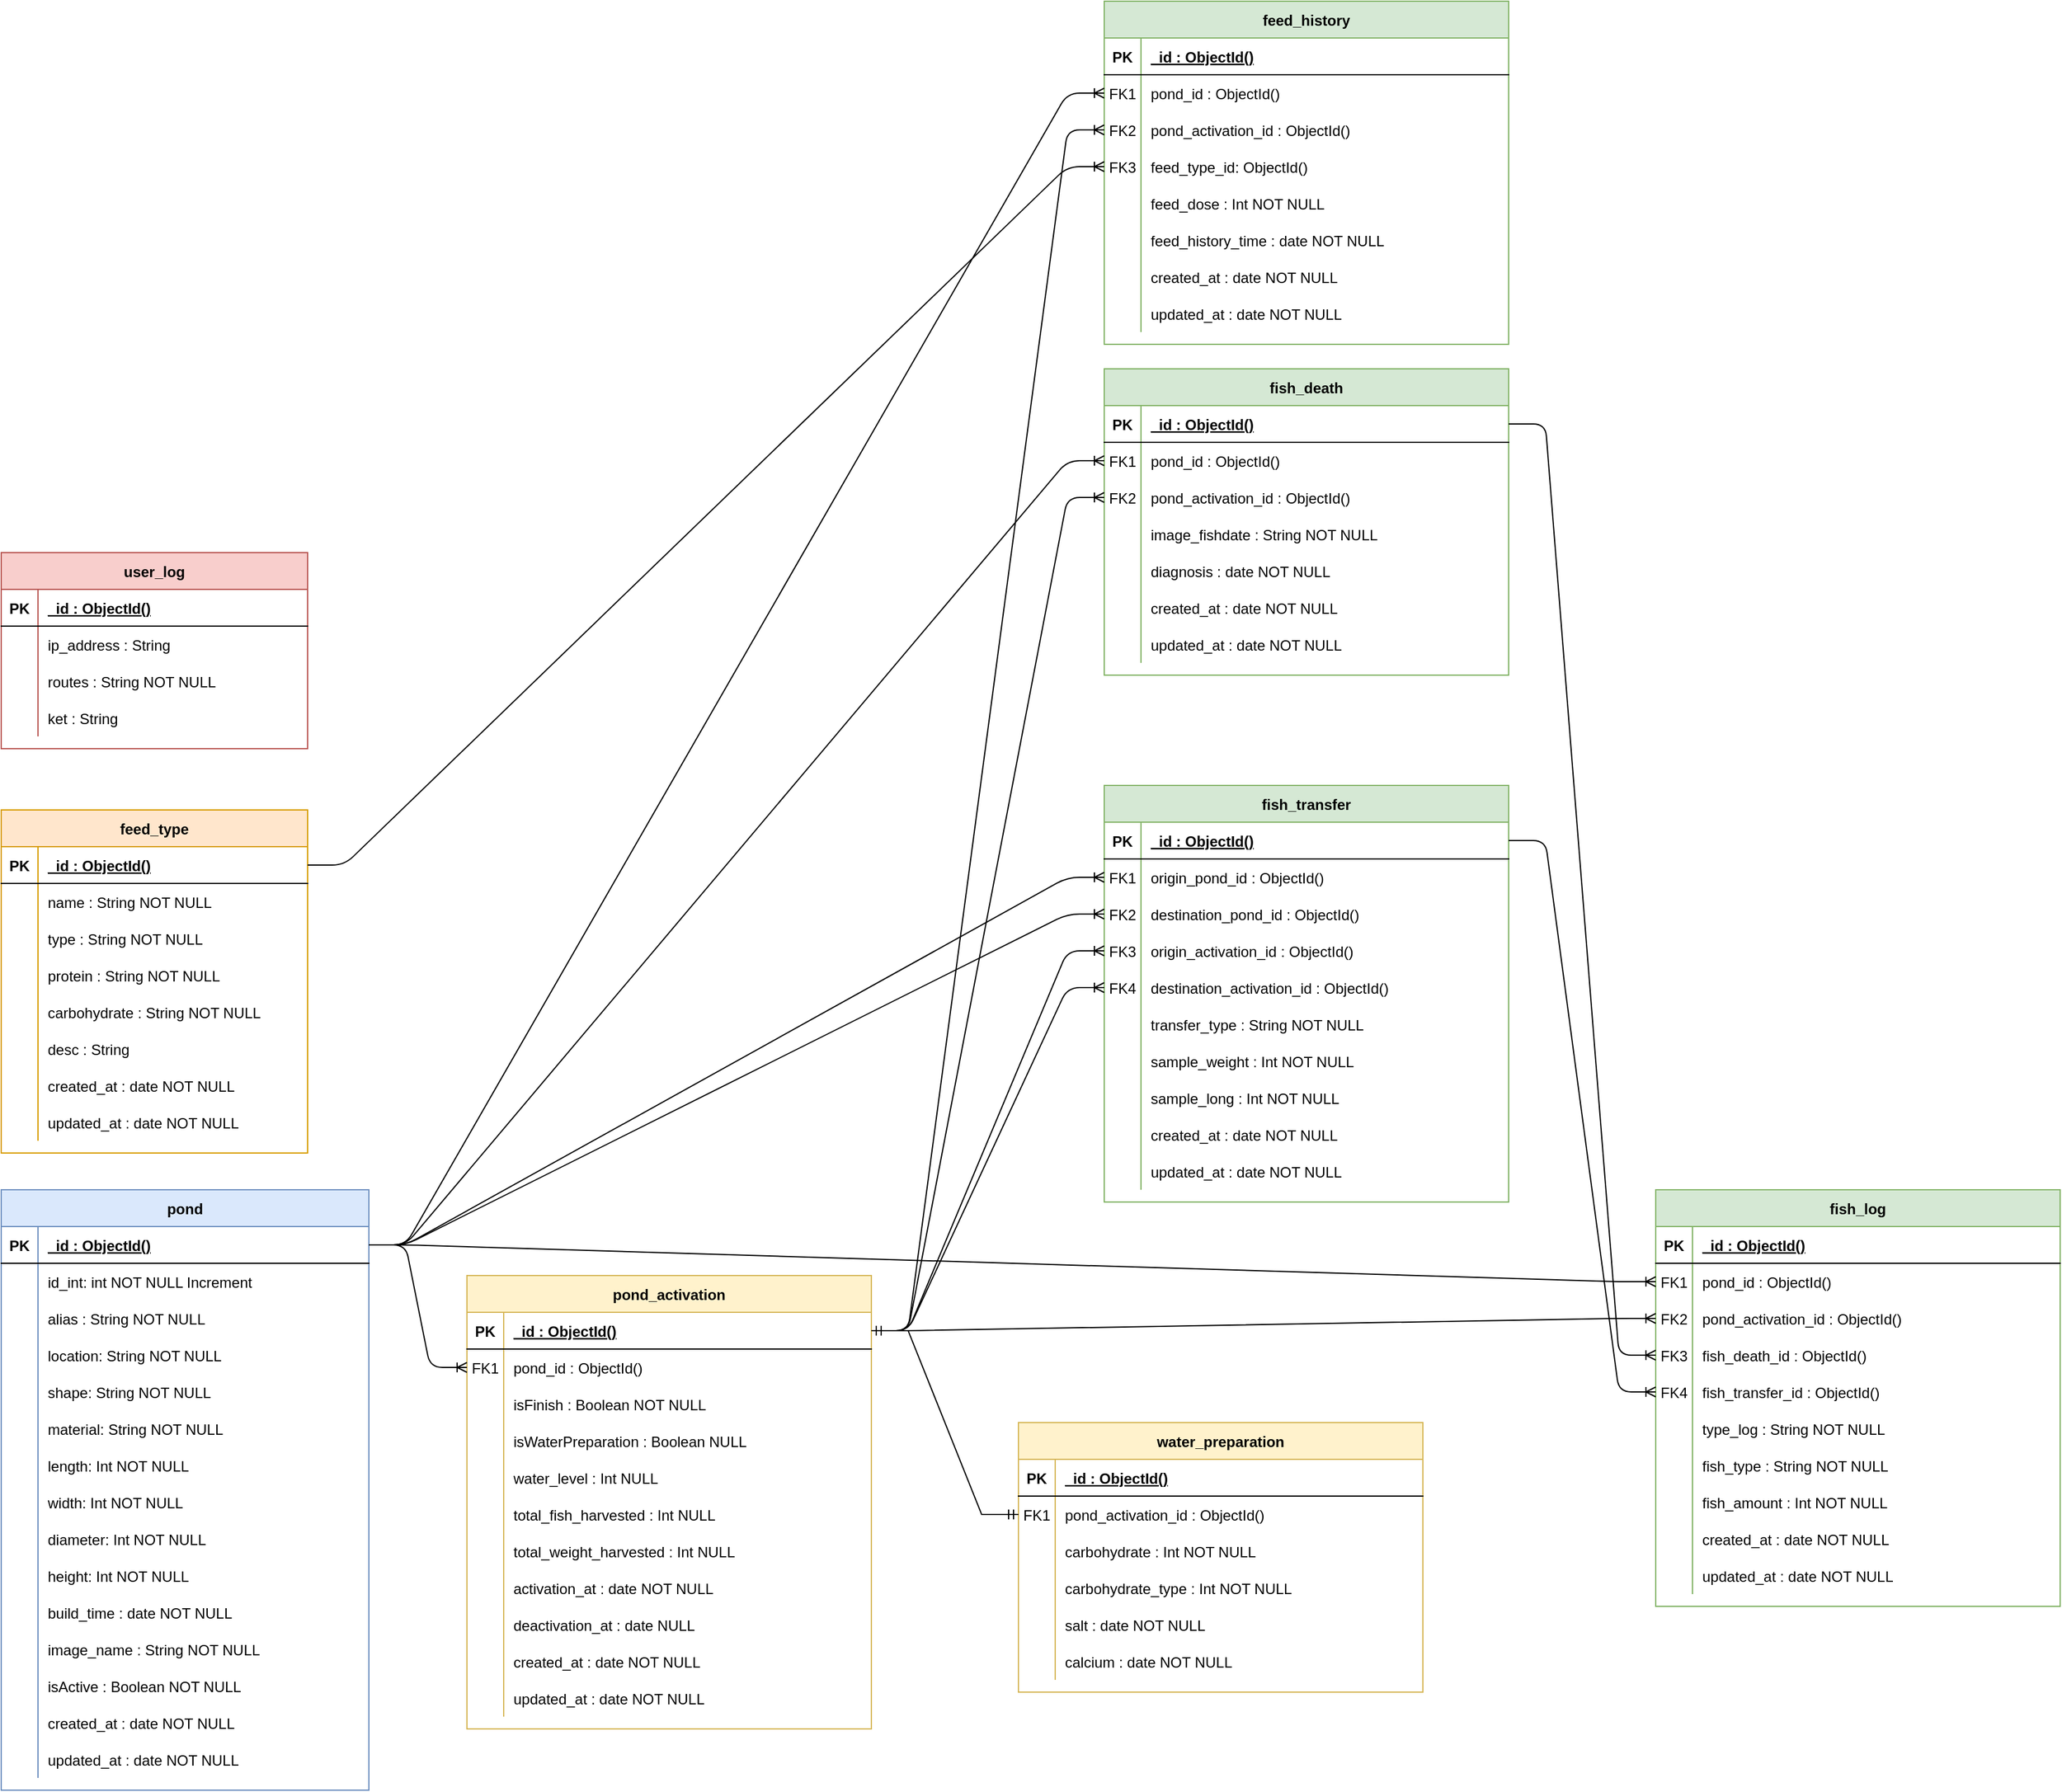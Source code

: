 <mxfile version="20.1.1" type="device"><diagram id="R2lEEEUBdFMjLlhIrx00" name="Page-1"><mxGraphModel dx="1358" dy="1863" grid="1" gridSize="10" guides="1" tooltips="1" connect="1" arrows="1" fold="1" page="1" pageScale="1" pageWidth="850" pageHeight="1100" math="0" shadow="0" extFonts="Permanent Marker^https://fonts.googleapis.com/css?family=Permanent+Marker"><root><mxCell id="0"/><mxCell id="1" parent="0"/><mxCell id="C-vyLk0tnHw3VtMMgP7b-2" value="feed_history" style="shape=table;startSize=30;container=1;collapsible=1;childLayout=tableLayout;fixedRows=1;rowLines=0;fontStyle=1;align=center;resizeLast=1;fillColor=#d5e8d4;strokeColor=#82b366;" parent="1" vertex="1"><mxGeometry x="1000" y="-1070" width="330" height="280" as="geometry"/></mxCell><mxCell id="C-vyLk0tnHw3VtMMgP7b-3" value="" style="shape=partialRectangle;collapsible=0;dropTarget=0;pointerEvents=0;fillColor=none;points=[[0,0.5],[1,0.5]];portConstraint=eastwest;top=0;left=0;right=0;bottom=1;" parent="C-vyLk0tnHw3VtMMgP7b-2" vertex="1"><mxGeometry y="30" width="330" height="30" as="geometry"/></mxCell><mxCell id="C-vyLk0tnHw3VtMMgP7b-4" value="PK" style="shape=partialRectangle;overflow=hidden;connectable=0;fillColor=none;top=0;left=0;bottom=0;right=0;fontStyle=1;" parent="C-vyLk0tnHw3VtMMgP7b-3" vertex="1"><mxGeometry width="30" height="30" as="geometry"><mxRectangle width="30" height="30" as="alternateBounds"/></mxGeometry></mxCell><mxCell id="C-vyLk0tnHw3VtMMgP7b-5" value="_id : ObjectId()" style="shape=partialRectangle;overflow=hidden;connectable=0;fillColor=none;top=0;left=0;bottom=0;right=0;align=left;spacingLeft=6;fontStyle=5;" parent="C-vyLk0tnHw3VtMMgP7b-3" vertex="1"><mxGeometry x="30" width="300" height="30" as="geometry"><mxRectangle width="300" height="30" as="alternateBounds"/></mxGeometry></mxCell><mxCell id="C-vyLk0tnHw3VtMMgP7b-6" value="" style="shape=partialRectangle;collapsible=0;dropTarget=0;pointerEvents=0;fillColor=none;points=[[0,0.5],[1,0.5]];portConstraint=eastwest;top=0;left=0;right=0;bottom=0;" parent="C-vyLk0tnHw3VtMMgP7b-2" vertex="1"><mxGeometry y="60" width="330" height="30" as="geometry"/></mxCell><mxCell id="C-vyLk0tnHw3VtMMgP7b-7" value="FK1" style="shape=partialRectangle;overflow=hidden;connectable=0;fillColor=none;top=0;left=0;bottom=0;right=0;" parent="C-vyLk0tnHw3VtMMgP7b-6" vertex="1"><mxGeometry width="30" height="30" as="geometry"><mxRectangle width="30" height="30" as="alternateBounds"/></mxGeometry></mxCell><mxCell id="C-vyLk0tnHw3VtMMgP7b-8" value="pond_id : ObjectId()" style="shape=partialRectangle;overflow=hidden;connectable=0;fillColor=none;top=0;left=0;bottom=0;right=0;align=left;spacingLeft=6;" parent="C-vyLk0tnHw3VtMMgP7b-6" vertex="1"><mxGeometry x="30" width="300" height="30" as="geometry"><mxRectangle width="300" height="30" as="alternateBounds"/></mxGeometry></mxCell><mxCell id="TzkTwCfWJEcIPgLhzO_t-3" value="" style="shape=partialRectangle;collapsible=0;dropTarget=0;pointerEvents=0;fillColor=none;points=[[0,0.5],[1,0.5]];portConstraint=eastwest;top=0;left=0;right=0;bottom=0;" parent="C-vyLk0tnHw3VtMMgP7b-2" vertex="1"><mxGeometry y="90" width="330" height="30" as="geometry"/></mxCell><mxCell id="TzkTwCfWJEcIPgLhzO_t-4" value="FK2" style="shape=partialRectangle;overflow=hidden;connectable=0;fillColor=none;top=0;left=0;bottom=0;right=0;" parent="TzkTwCfWJEcIPgLhzO_t-3" vertex="1"><mxGeometry width="30" height="30" as="geometry"><mxRectangle width="30" height="30" as="alternateBounds"/></mxGeometry></mxCell><mxCell id="TzkTwCfWJEcIPgLhzO_t-5" value="pond_activation_id : ObjectId()" style="shape=partialRectangle;overflow=hidden;connectable=0;fillColor=none;top=0;left=0;bottom=0;right=0;align=left;spacingLeft=6;" parent="TzkTwCfWJEcIPgLhzO_t-3" vertex="1"><mxGeometry x="30" width="300" height="30" as="geometry"><mxRectangle width="300" height="30" as="alternateBounds"/></mxGeometry></mxCell><mxCell id="C-vyLk0tnHw3VtMMgP7b-9" value="" style="shape=partialRectangle;collapsible=0;dropTarget=0;pointerEvents=0;fillColor=none;points=[[0,0.5],[1,0.5]];portConstraint=eastwest;top=0;left=0;right=0;bottom=0;" parent="C-vyLk0tnHw3VtMMgP7b-2" vertex="1"><mxGeometry y="120" width="330" height="30" as="geometry"/></mxCell><mxCell id="C-vyLk0tnHw3VtMMgP7b-10" value="FK3" style="shape=partialRectangle;overflow=hidden;connectable=0;fillColor=none;top=0;left=0;bottom=0;right=0;" parent="C-vyLk0tnHw3VtMMgP7b-9" vertex="1"><mxGeometry width="30" height="30" as="geometry"><mxRectangle width="30" height="30" as="alternateBounds"/></mxGeometry></mxCell><mxCell id="C-vyLk0tnHw3VtMMgP7b-11" value="feed_type_id: ObjectId()" style="shape=partialRectangle;overflow=hidden;connectable=0;fillColor=none;top=0;left=0;bottom=0;right=0;align=left;spacingLeft=6;" parent="C-vyLk0tnHw3VtMMgP7b-9" vertex="1"><mxGeometry x="30" width="300" height="30" as="geometry"><mxRectangle width="300" height="30" as="alternateBounds"/></mxGeometry></mxCell><mxCell id="BBLJyBSfUQCcHLrORB0A-26" value="" style="shape=partialRectangle;collapsible=0;dropTarget=0;pointerEvents=0;fillColor=none;points=[[0,0.5],[1,0.5]];portConstraint=eastwest;top=0;left=0;right=0;bottom=0;" parent="C-vyLk0tnHw3VtMMgP7b-2" vertex="1"><mxGeometry y="150" width="330" height="30" as="geometry"/></mxCell><mxCell id="BBLJyBSfUQCcHLrORB0A-27" value="" style="shape=partialRectangle;overflow=hidden;connectable=0;fillColor=none;top=0;left=0;bottom=0;right=0;" parent="BBLJyBSfUQCcHLrORB0A-26" vertex="1"><mxGeometry width="30" height="30" as="geometry"><mxRectangle width="30" height="30" as="alternateBounds"/></mxGeometry></mxCell><mxCell id="BBLJyBSfUQCcHLrORB0A-28" value="feed_dose : Int NOT NULL" style="shape=partialRectangle;overflow=hidden;connectable=0;fillColor=none;top=0;left=0;bottom=0;right=0;align=left;spacingLeft=6;" parent="BBLJyBSfUQCcHLrORB0A-26" vertex="1"><mxGeometry x="30" width="300" height="30" as="geometry"><mxRectangle width="300" height="30" as="alternateBounds"/></mxGeometry></mxCell><mxCell id="BBLJyBSfUQCcHLrORB0A-32" value="" style="shape=partialRectangle;collapsible=0;dropTarget=0;pointerEvents=0;fillColor=none;points=[[0,0.5],[1,0.5]];portConstraint=eastwest;top=0;left=0;right=0;bottom=0;" parent="C-vyLk0tnHw3VtMMgP7b-2" vertex="1"><mxGeometry y="180" width="330" height="30" as="geometry"/></mxCell><mxCell id="BBLJyBSfUQCcHLrORB0A-33" value="" style="shape=partialRectangle;overflow=hidden;connectable=0;fillColor=none;top=0;left=0;bottom=0;right=0;" parent="BBLJyBSfUQCcHLrORB0A-32" vertex="1"><mxGeometry width="30" height="30" as="geometry"><mxRectangle width="30" height="30" as="alternateBounds"/></mxGeometry></mxCell><mxCell id="BBLJyBSfUQCcHLrORB0A-34" value="feed_history_time : date NOT NULL" style="shape=partialRectangle;overflow=hidden;connectable=0;fillColor=none;top=0;left=0;bottom=0;right=0;align=left;spacingLeft=6;" parent="BBLJyBSfUQCcHLrORB0A-32" vertex="1"><mxGeometry x="30" width="300" height="30" as="geometry"><mxRectangle width="300" height="30" as="alternateBounds"/></mxGeometry></mxCell><mxCell id="BBLJyBSfUQCcHLrORB0A-35" value="" style="shape=partialRectangle;collapsible=0;dropTarget=0;pointerEvents=0;fillColor=none;points=[[0,0.5],[1,0.5]];portConstraint=eastwest;top=0;left=0;right=0;bottom=0;" parent="C-vyLk0tnHw3VtMMgP7b-2" vertex="1"><mxGeometry y="210" width="330" height="30" as="geometry"/></mxCell><mxCell id="BBLJyBSfUQCcHLrORB0A-36" value="" style="shape=partialRectangle;overflow=hidden;connectable=0;fillColor=none;top=0;left=0;bottom=0;right=0;" parent="BBLJyBSfUQCcHLrORB0A-35" vertex="1"><mxGeometry width="30" height="30" as="geometry"><mxRectangle width="30" height="30" as="alternateBounds"/></mxGeometry></mxCell><mxCell id="BBLJyBSfUQCcHLrORB0A-37" value="created_at : date NOT NULL" style="shape=partialRectangle;overflow=hidden;connectable=0;fillColor=none;top=0;left=0;bottom=0;right=0;align=left;spacingLeft=6;" parent="BBLJyBSfUQCcHLrORB0A-35" vertex="1"><mxGeometry x="30" width="300" height="30" as="geometry"><mxRectangle width="300" height="30" as="alternateBounds"/></mxGeometry></mxCell><mxCell id="BBLJyBSfUQCcHLrORB0A-38" value="" style="shape=partialRectangle;collapsible=0;dropTarget=0;pointerEvents=0;fillColor=none;points=[[0,0.5],[1,0.5]];portConstraint=eastwest;top=0;left=0;right=0;bottom=0;" parent="C-vyLk0tnHw3VtMMgP7b-2" vertex="1"><mxGeometry y="240" width="330" height="30" as="geometry"/></mxCell><mxCell id="BBLJyBSfUQCcHLrORB0A-39" value="" style="shape=partialRectangle;overflow=hidden;connectable=0;fillColor=none;top=0;left=0;bottom=0;right=0;" parent="BBLJyBSfUQCcHLrORB0A-38" vertex="1"><mxGeometry width="30" height="30" as="geometry"><mxRectangle width="30" height="30" as="alternateBounds"/></mxGeometry></mxCell><mxCell id="BBLJyBSfUQCcHLrORB0A-40" value="updated_at : date NOT NULL" style="shape=partialRectangle;overflow=hidden;connectable=0;fillColor=none;top=0;left=0;bottom=0;right=0;align=left;spacingLeft=6;" parent="BBLJyBSfUQCcHLrORB0A-38" vertex="1"><mxGeometry x="30" width="300" height="30" as="geometry"><mxRectangle width="300" height="30" as="alternateBounds"/></mxGeometry></mxCell><mxCell id="C-vyLk0tnHw3VtMMgP7b-13" value="feed_type" style="shape=table;startSize=30;container=1;collapsible=1;childLayout=tableLayout;fixedRows=1;rowLines=0;fontStyle=1;align=center;resizeLast=1;fillColor=#ffe6cc;strokeColor=#d79b00;" parent="1" vertex="1"><mxGeometry x="100" y="-410" width="250" height="280" as="geometry"/></mxCell><mxCell id="C-vyLk0tnHw3VtMMgP7b-14" value="" style="shape=partialRectangle;collapsible=0;dropTarget=0;pointerEvents=0;fillColor=none;points=[[0,0.5],[1,0.5]];portConstraint=eastwest;top=0;left=0;right=0;bottom=1;" parent="C-vyLk0tnHw3VtMMgP7b-13" vertex="1"><mxGeometry y="30" width="250" height="30" as="geometry"/></mxCell><mxCell id="C-vyLk0tnHw3VtMMgP7b-15" value="PK" style="shape=partialRectangle;overflow=hidden;connectable=0;fillColor=none;top=0;left=0;bottom=0;right=0;fontStyle=1;" parent="C-vyLk0tnHw3VtMMgP7b-14" vertex="1"><mxGeometry width="30" height="30" as="geometry"><mxRectangle width="30" height="30" as="alternateBounds"/></mxGeometry></mxCell><mxCell id="C-vyLk0tnHw3VtMMgP7b-16" value="_id : ObjectId()" style="shape=partialRectangle;overflow=hidden;connectable=0;fillColor=none;top=0;left=0;bottom=0;right=0;align=left;spacingLeft=6;fontStyle=5;" parent="C-vyLk0tnHw3VtMMgP7b-14" vertex="1"><mxGeometry x="30" width="220" height="30" as="geometry"><mxRectangle width="220" height="30" as="alternateBounds"/></mxGeometry></mxCell><mxCell id="C-vyLk0tnHw3VtMMgP7b-17" value="" style="shape=partialRectangle;collapsible=0;dropTarget=0;pointerEvents=0;fillColor=none;points=[[0,0.5],[1,0.5]];portConstraint=eastwest;top=0;left=0;right=0;bottom=0;" parent="C-vyLk0tnHw3VtMMgP7b-13" vertex="1"><mxGeometry y="60" width="250" height="30" as="geometry"/></mxCell><mxCell id="C-vyLk0tnHw3VtMMgP7b-18" value="" style="shape=partialRectangle;overflow=hidden;connectable=0;fillColor=none;top=0;left=0;bottom=0;right=0;" parent="C-vyLk0tnHw3VtMMgP7b-17" vertex="1"><mxGeometry width="30" height="30" as="geometry"><mxRectangle width="30" height="30" as="alternateBounds"/></mxGeometry></mxCell><mxCell id="C-vyLk0tnHw3VtMMgP7b-19" value="name : String NOT NULL" style="shape=partialRectangle;overflow=hidden;connectable=0;fillColor=none;top=0;left=0;bottom=0;right=0;align=left;spacingLeft=6;" parent="C-vyLk0tnHw3VtMMgP7b-17" vertex="1"><mxGeometry x="30" width="220" height="30" as="geometry"><mxRectangle width="220" height="30" as="alternateBounds"/></mxGeometry></mxCell><mxCell id="-cP6Qb7QAVLSFlOUqee_-13" value="" style="shape=partialRectangle;collapsible=0;dropTarget=0;pointerEvents=0;fillColor=none;points=[[0,0.5],[1,0.5]];portConstraint=eastwest;top=0;left=0;right=0;bottom=0;" parent="C-vyLk0tnHw3VtMMgP7b-13" vertex="1"><mxGeometry y="90" width="250" height="30" as="geometry"/></mxCell><mxCell id="-cP6Qb7QAVLSFlOUqee_-14" value="" style="shape=partialRectangle;overflow=hidden;connectable=0;fillColor=none;top=0;left=0;bottom=0;right=0;" parent="-cP6Qb7QAVLSFlOUqee_-13" vertex="1"><mxGeometry width="30" height="30" as="geometry"><mxRectangle width="30" height="30" as="alternateBounds"/></mxGeometry></mxCell><mxCell id="-cP6Qb7QAVLSFlOUqee_-15" value="type : String NOT NULL" style="shape=partialRectangle;overflow=hidden;connectable=0;fillColor=none;top=0;left=0;bottom=0;right=0;align=left;spacingLeft=6;" parent="-cP6Qb7QAVLSFlOUqee_-13" vertex="1"><mxGeometry x="30" width="220" height="30" as="geometry"><mxRectangle width="220" height="30" as="alternateBounds"/></mxGeometry></mxCell><mxCell id="-cP6Qb7QAVLSFlOUqee_-7" value="" style="shape=partialRectangle;collapsible=0;dropTarget=0;pointerEvents=0;fillColor=none;points=[[0,0.5],[1,0.5]];portConstraint=eastwest;top=0;left=0;right=0;bottom=0;" parent="C-vyLk0tnHw3VtMMgP7b-13" vertex="1"><mxGeometry y="120" width="250" height="30" as="geometry"/></mxCell><mxCell id="-cP6Qb7QAVLSFlOUqee_-8" value="" style="shape=partialRectangle;overflow=hidden;connectable=0;fillColor=none;top=0;left=0;bottom=0;right=0;" parent="-cP6Qb7QAVLSFlOUqee_-7" vertex="1"><mxGeometry width="30" height="30" as="geometry"><mxRectangle width="30" height="30" as="alternateBounds"/></mxGeometry></mxCell><mxCell id="-cP6Qb7QAVLSFlOUqee_-9" value="protein : String NOT NULL" style="shape=partialRectangle;overflow=hidden;connectable=0;fillColor=none;top=0;left=0;bottom=0;right=0;align=left;spacingLeft=6;" parent="-cP6Qb7QAVLSFlOUqee_-7" vertex="1"><mxGeometry x="30" width="220" height="30" as="geometry"><mxRectangle width="220" height="30" as="alternateBounds"/></mxGeometry></mxCell><mxCell id="-cP6Qb7QAVLSFlOUqee_-10" value="" style="shape=partialRectangle;collapsible=0;dropTarget=0;pointerEvents=0;fillColor=none;points=[[0,0.5],[1,0.5]];portConstraint=eastwest;top=0;left=0;right=0;bottom=0;" parent="C-vyLk0tnHw3VtMMgP7b-13" vertex="1"><mxGeometry y="150" width="250" height="30" as="geometry"/></mxCell><mxCell id="-cP6Qb7QAVLSFlOUqee_-11" value="" style="shape=partialRectangle;overflow=hidden;connectable=0;fillColor=none;top=0;left=0;bottom=0;right=0;" parent="-cP6Qb7QAVLSFlOUqee_-10" vertex="1"><mxGeometry width="30" height="30" as="geometry"><mxRectangle width="30" height="30" as="alternateBounds"/></mxGeometry></mxCell><mxCell id="-cP6Qb7QAVLSFlOUqee_-12" value="carbohydrate : String NOT NULL" style="shape=partialRectangle;overflow=hidden;connectable=0;fillColor=none;top=0;left=0;bottom=0;right=0;align=left;spacingLeft=6;" parent="-cP6Qb7QAVLSFlOUqee_-10" vertex="1"><mxGeometry x="30" width="220" height="30" as="geometry"><mxRectangle width="220" height="30" as="alternateBounds"/></mxGeometry></mxCell><mxCell id="BBLJyBSfUQCcHLrORB0A-45" value="" style="shape=partialRectangle;collapsible=0;dropTarget=0;pointerEvents=0;fillColor=none;points=[[0,0.5],[1,0.5]];portConstraint=eastwest;top=0;left=0;right=0;bottom=0;" parent="C-vyLk0tnHw3VtMMgP7b-13" vertex="1"><mxGeometry y="180" width="250" height="30" as="geometry"/></mxCell><mxCell id="BBLJyBSfUQCcHLrORB0A-46" value="" style="shape=partialRectangle;overflow=hidden;connectable=0;fillColor=none;top=0;left=0;bottom=0;right=0;" parent="BBLJyBSfUQCcHLrORB0A-45" vertex="1"><mxGeometry width="30" height="30" as="geometry"><mxRectangle width="30" height="30" as="alternateBounds"/></mxGeometry></mxCell><mxCell id="BBLJyBSfUQCcHLrORB0A-47" value="desc : String" style="shape=partialRectangle;overflow=hidden;connectable=0;fillColor=none;top=0;left=0;bottom=0;right=0;align=left;spacingLeft=6;" parent="BBLJyBSfUQCcHLrORB0A-45" vertex="1"><mxGeometry x="30" width="220" height="30" as="geometry"><mxRectangle width="220" height="30" as="alternateBounds"/></mxGeometry></mxCell><mxCell id="XTkpIPKTKXC6PBjb49XD-19" value="" style="shape=partialRectangle;collapsible=0;dropTarget=0;pointerEvents=0;fillColor=none;points=[[0,0.5],[1,0.5]];portConstraint=eastwest;top=0;left=0;right=0;bottom=0;" parent="C-vyLk0tnHw3VtMMgP7b-13" vertex="1"><mxGeometry y="210" width="250" height="30" as="geometry"/></mxCell><mxCell id="XTkpIPKTKXC6PBjb49XD-20" value="" style="shape=partialRectangle;overflow=hidden;connectable=0;fillColor=none;top=0;left=0;bottom=0;right=0;" parent="XTkpIPKTKXC6PBjb49XD-19" vertex="1"><mxGeometry width="30" height="30" as="geometry"><mxRectangle width="30" height="30" as="alternateBounds"/></mxGeometry></mxCell><mxCell id="XTkpIPKTKXC6PBjb49XD-21" value="created_at : date NOT NULL" style="shape=partialRectangle;overflow=hidden;connectable=0;fillColor=none;top=0;left=0;bottom=0;right=0;align=left;spacingLeft=6;" parent="XTkpIPKTKXC6PBjb49XD-19" vertex="1"><mxGeometry x="30" width="220" height="30" as="geometry"><mxRectangle width="220" height="30" as="alternateBounds"/></mxGeometry></mxCell><mxCell id="XTkpIPKTKXC6PBjb49XD-22" value="" style="shape=partialRectangle;collapsible=0;dropTarget=0;pointerEvents=0;fillColor=none;points=[[0,0.5],[1,0.5]];portConstraint=eastwest;top=0;left=0;right=0;bottom=0;" parent="C-vyLk0tnHw3VtMMgP7b-13" vertex="1"><mxGeometry y="240" width="250" height="30" as="geometry"/></mxCell><mxCell id="XTkpIPKTKXC6PBjb49XD-23" value="" style="shape=partialRectangle;overflow=hidden;connectable=0;fillColor=none;top=0;left=0;bottom=0;right=0;" parent="XTkpIPKTKXC6PBjb49XD-22" vertex="1"><mxGeometry width="30" height="30" as="geometry"><mxRectangle width="30" height="30" as="alternateBounds"/></mxGeometry></mxCell><mxCell id="XTkpIPKTKXC6PBjb49XD-24" value="updated_at : date NOT NULL" style="shape=partialRectangle;overflow=hidden;connectable=0;fillColor=none;top=0;left=0;bottom=0;right=0;align=left;spacingLeft=6;" parent="XTkpIPKTKXC6PBjb49XD-22" vertex="1"><mxGeometry x="30" width="220" height="30" as="geometry"><mxRectangle width="220" height="30" as="alternateBounds"/></mxGeometry></mxCell><mxCell id="C-vyLk0tnHw3VtMMgP7b-23" value="pond" style="shape=table;startSize=30;container=1;collapsible=1;childLayout=tableLayout;fixedRows=1;rowLines=0;fontStyle=1;align=center;resizeLast=1;fillColor=#dae8fc;strokeColor=#6c8ebf;" parent="1" vertex="1"><mxGeometry x="100" y="-100" width="300" height="490" as="geometry"/></mxCell><mxCell id="C-vyLk0tnHw3VtMMgP7b-24" value="" style="shape=partialRectangle;collapsible=0;dropTarget=0;pointerEvents=0;fillColor=none;points=[[0,0.5],[1,0.5]];portConstraint=eastwest;top=0;left=0;right=0;bottom=1;" parent="C-vyLk0tnHw3VtMMgP7b-23" vertex="1"><mxGeometry y="30" width="300" height="30" as="geometry"/></mxCell><mxCell id="C-vyLk0tnHw3VtMMgP7b-25" value="PK" style="shape=partialRectangle;overflow=hidden;connectable=0;fillColor=none;top=0;left=0;bottom=0;right=0;fontStyle=1;" parent="C-vyLk0tnHw3VtMMgP7b-24" vertex="1"><mxGeometry width="30" height="30" as="geometry"><mxRectangle width="30" height="30" as="alternateBounds"/></mxGeometry></mxCell><mxCell id="C-vyLk0tnHw3VtMMgP7b-26" value="_id : ObjectId()" style="shape=partialRectangle;overflow=hidden;connectable=0;fillColor=none;top=0;left=0;bottom=0;right=0;align=left;spacingLeft=6;fontStyle=5;" parent="C-vyLk0tnHw3VtMMgP7b-24" vertex="1"><mxGeometry x="30" width="270" height="30" as="geometry"><mxRectangle width="270" height="30" as="alternateBounds"/></mxGeometry></mxCell><mxCell id="C-vyLk0tnHw3VtMMgP7b-27" value="" style="shape=partialRectangle;collapsible=0;dropTarget=0;pointerEvents=0;fillColor=none;points=[[0,0.5],[1,0.5]];portConstraint=eastwest;top=0;left=0;right=0;bottom=0;" parent="C-vyLk0tnHw3VtMMgP7b-23" vertex="1"><mxGeometry y="60" width="300" height="30" as="geometry"/></mxCell><mxCell id="C-vyLk0tnHw3VtMMgP7b-28" value="" style="shape=partialRectangle;overflow=hidden;connectable=0;fillColor=none;top=0;left=0;bottom=0;right=0;" parent="C-vyLk0tnHw3VtMMgP7b-27" vertex="1"><mxGeometry width="30" height="30" as="geometry"><mxRectangle width="30" height="30" as="alternateBounds"/></mxGeometry></mxCell><mxCell id="C-vyLk0tnHw3VtMMgP7b-29" value="id_int: int NOT NULL Increment" style="shape=partialRectangle;overflow=hidden;connectable=0;fillColor=none;top=0;left=0;bottom=0;right=0;align=left;spacingLeft=6;" parent="C-vyLk0tnHw3VtMMgP7b-27" vertex="1"><mxGeometry x="30" width="270" height="30" as="geometry"><mxRectangle width="270" height="30" as="alternateBounds"/></mxGeometry></mxCell><mxCell id="-cP6Qb7QAVLSFlOUqee_-3" value="" style="shape=partialRectangle;collapsible=0;dropTarget=0;pointerEvents=0;fillColor=none;points=[[0,0.5],[1,0.5]];portConstraint=eastwest;top=0;left=0;right=0;bottom=0;" parent="C-vyLk0tnHw3VtMMgP7b-23" vertex="1"><mxGeometry y="90" width="300" height="30" as="geometry"/></mxCell><mxCell id="-cP6Qb7QAVLSFlOUqee_-4" value="" style="shape=partialRectangle;overflow=hidden;connectable=0;fillColor=none;top=0;left=0;bottom=0;right=0;" parent="-cP6Qb7QAVLSFlOUqee_-3" vertex="1"><mxGeometry width="30" height="30" as="geometry"><mxRectangle width="30" height="30" as="alternateBounds"/></mxGeometry></mxCell><mxCell id="-cP6Qb7QAVLSFlOUqee_-5" value="alias : String NOT NULL" style="shape=partialRectangle;overflow=hidden;connectable=0;fillColor=none;top=0;left=0;bottom=0;right=0;align=left;spacingLeft=6;" parent="-cP6Qb7QAVLSFlOUqee_-3" vertex="1"><mxGeometry x="30" width="270" height="30" as="geometry"><mxRectangle width="270" height="30" as="alternateBounds"/></mxGeometry></mxCell><mxCell id="BBLJyBSfUQCcHLrORB0A-14" value="" style="shape=partialRectangle;collapsible=0;dropTarget=0;pointerEvents=0;fillColor=none;points=[[0,0.5],[1,0.5]];portConstraint=eastwest;top=0;left=0;right=0;bottom=0;" parent="C-vyLk0tnHw3VtMMgP7b-23" vertex="1"><mxGeometry y="120" width="300" height="30" as="geometry"/></mxCell><mxCell id="BBLJyBSfUQCcHLrORB0A-15" value="" style="shape=partialRectangle;overflow=hidden;connectable=0;fillColor=none;top=0;left=0;bottom=0;right=0;" parent="BBLJyBSfUQCcHLrORB0A-14" vertex="1"><mxGeometry width="30" height="30" as="geometry"><mxRectangle width="30" height="30" as="alternateBounds"/></mxGeometry></mxCell><mxCell id="BBLJyBSfUQCcHLrORB0A-16" value="location: String NOT NULL" style="shape=partialRectangle;overflow=hidden;connectable=0;fillColor=none;top=0;left=0;bottom=0;right=0;align=left;spacingLeft=6;" parent="BBLJyBSfUQCcHLrORB0A-14" vertex="1"><mxGeometry x="30" width="270" height="30" as="geometry"><mxRectangle width="270" height="30" as="alternateBounds"/></mxGeometry></mxCell><mxCell id="v89BkbV_W9gEgQ-r2XDo-1" value="" style="shape=partialRectangle;collapsible=0;dropTarget=0;pointerEvents=0;fillColor=none;points=[[0,0.5],[1,0.5]];portConstraint=eastwest;top=0;left=0;right=0;bottom=0;" parent="C-vyLk0tnHw3VtMMgP7b-23" vertex="1"><mxGeometry y="150" width="300" height="30" as="geometry"/></mxCell><mxCell id="v89BkbV_W9gEgQ-r2XDo-2" value="" style="shape=partialRectangle;overflow=hidden;connectable=0;fillColor=none;top=0;left=0;bottom=0;right=0;" parent="v89BkbV_W9gEgQ-r2XDo-1" vertex="1"><mxGeometry width="30" height="30" as="geometry"><mxRectangle width="30" height="30" as="alternateBounds"/></mxGeometry></mxCell><mxCell id="v89BkbV_W9gEgQ-r2XDo-3" value="shape: String NOT NULL" style="shape=partialRectangle;overflow=hidden;connectable=0;fillColor=none;top=0;left=0;bottom=0;right=0;align=left;spacingLeft=6;" parent="v89BkbV_W9gEgQ-r2XDo-1" vertex="1"><mxGeometry x="30" width="270" height="30" as="geometry"><mxRectangle width="270" height="30" as="alternateBounds"/></mxGeometry></mxCell><mxCell id="v89BkbV_W9gEgQ-r2XDo-4" value="" style="shape=partialRectangle;collapsible=0;dropTarget=0;pointerEvents=0;fillColor=none;points=[[0,0.5],[1,0.5]];portConstraint=eastwest;top=0;left=0;right=0;bottom=0;" parent="C-vyLk0tnHw3VtMMgP7b-23" vertex="1"><mxGeometry y="180" width="300" height="30" as="geometry"/></mxCell><mxCell id="v89BkbV_W9gEgQ-r2XDo-5" value="" style="shape=partialRectangle;overflow=hidden;connectable=0;fillColor=none;top=0;left=0;bottom=0;right=0;" parent="v89BkbV_W9gEgQ-r2XDo-4" vertex="1"><mxGeometry width="30" height="30" as="geometry"><mxRectangle width="30" height="30" as="alternateBounds"/></mxGeometry></mxCell><mxCell id="v89BkbV_W9gEgQ-r2XDo-6" value="material: String NOT NULL" style="shape=partialRectangle;overflow=hidden;connectable=0;fillColor=none;top=0;left=0;bottom=0;right=0;align=left;spacingLeft=6;" parent="v89BkbV_W9gEgQ-r2XDo-4" vertex="1"><mxGeometry x="30" width="270" height="30" as="geometry"><mxRectangle width="270" height="30" as="alternateBounds"/></mxGeometry></mxCell><mxCell id="v89BkbV_W9gEgQ-r2XDo-7" value="" style="shape=partialRectangle;collapsible=0;dropTarget=0;pointerEvents=0;fillColor=none;points=[[0,0.5],[1,0.5]];portConstraint=eastwest;top=0;left=0;right=0;bottom=0;" parent="C-vyLk0tnHw3VtMMgP7b-23" vertex="1"><mxGeometry y="210" width="300" height="30" as="geometry"/></mxCell><mxCell id="v89BkbV_W9gEgQ-r2XDo-8" value="" style="shape=partialRectangle;overflow=hidden;connectable=0;fillColor=none;top=0;left=0;bottom=0;right=0;" parent="v89BkbV_W9gEgQ-r2XDo-7" vertex="1"><mxGeometry width="30" height="30" as="geometry"><mxRectangle width="30" height="30" as="alternateBounds"/></mxGeometry></mxCell><mxCell id="v89BkbV_W9gEgQ-r2XDo-9" value="length: Int NOT NULL" style="shape=partialRectangle;overflow=hidden;connectable=0;fillColor=none;top=0;left=0;bottom=0;right=0;align=left;spacingLeft=6;" parent="v89BkbV_W9gEgQ-r2XDo-7" vertex="1"><mxGeometry x="30" width="270" height="30" as="geometry"><mxRectangle width="270" height="30" as="alternateBounds"/></mxGeometry></mxCell><mxCell id="v89BkbV_W9gEgQ-r2XDo-10" value="" style="shape=partialRectangle;collapsible=0;dropTarget=0;pointerEvents=0;fillColor=none;points=[[0,0.5],[1,0.5]];portConstraint=eastwest;top=0;left=0;right=0;bottom=0;" parent="C-vyLk0tnHw3VtMMgP7b-23" vertex="1"><mxGeometry y="240" width="300" height="30" as="geometry"/></mxCell><mxCell id="v89BkbV_W9gEgQ-r2XDo-11" value="" style="shape=partialRectangle;overflow=hidden;connectable=0;fillColor=none;top=0;left=0;bottom=0;right=0;" parent="v89BkbV_W9gEgQ-r2XDo-10" vertex="1"><mxGeometry width="30" height="30" as="geometry"><mxRectangle width="30" height="30" as="alternateBounds"/></mxGeometry></mxCell><mxCell id="v89BkbV_W9gEgQ-r2XDo-12" value="width: Int NOT NULL" style="shape=partialRectangle;overflow=hidden;connectable=0;fillColor=none;top=0;left=0;bottom=0;right=0;align=left;spacingLeft=6;" parent="v89BkbV_W9gEgQ-r2XDo-10" vertex="1"><mxGeometry x="30" width="270" height="30" as="geometry"><mxRectangle width="270" height="30" as="alternateBounds"/></mxGeometry></mxCell><mxCell id="v89BkbV_W9gEgQ-r2XDo-13" value="" style="shape=partialRectangle;collapsible=0;dropTarget=0;pointerEvents=0;fillColor=none;points=[[0,0.5],[1,0.5]];portConstraint=eastwest;top=0;left=0;right=0;bottom=0;" parent="C-vyLk0tnHw3VtMMgP7b-23" vertex="1"><mxGeometry y="270" width="300" height="30" as="geometry"/></mxCell><mxCell id="v89BkbV_W9gEgQ-r2XDo-14" value="" style="shape=partialRectangle;overflow=hidden;connectable=0;fillColor=none;top=0;left=0;bottom=0;right=0;" parent="v89BkbV_W9gEgQ-r2XDo-13" vertex="1"><mxGeometry width="30" height="30" as="geometry"><mxRectangle width="30" height="30" as="alternateBounds"/></mxGeometry></mxCell><mxCell id="v89BkbV_W9gEgQ-r2XDo-15" value="diameter: Int NOT NULL" style="shape=partialRectangle;overflow=hidden;connectable=0;fillColor=none;top=0;left=0;bottom=0;right=0;align=left;spacingLeft=6;" parent="v89BkbV_W9gEgQ-r2XDo-13" vertex="1"><mxGeometry x="30" width="270" height="30" as="geometry"><mxRectangle width="270" height="30" as="alternateBounds"/></mxGeometry></mxCell><mxCell id="v89BkbV_W9gEgQ-r2XDo-16" value="" style="shape=partialRectangle;collapsible=0;dropTarget=0;pointerEvents=0;fillColor=none;points=[[0,0.5],[1,0.5]];portConstraint=eastwest;top=0;left=0;right=0;bottom=0;" parent="C-vyLk0tnHw3VtMMgP7b-23" vertex="1"><mxGeometry y="300" width="300" height="30" as="geometry"/></mxCell><mxCell id="v89BkbV_W9gEgQ-r2XDo-17" value="" style="shape=partialRectangle;overflow=hidden;connectable=0;fillColor=none;top=0;left=0;bottom=0;right=0;" parent="v89BkbV_W9gEgQ-r2XDo-16" vertex="1"><mxGeometry width="30" height="30" as="geometry"><mxRectangle width="30" height="30" as="alternateBounds"/></mxGeometry></mxCell><mxCell id="v89BkbV_W9gEgQ-r2XDo-18" value="height: Int NOT NULL" style="shape=partialRectangle;overflow=hidden;connectable=0;fillColor=none;top=0;left=0;bottom=0;right=0;align=left;spacingLeft=6;" parent="v89BkbV_W9gEgQ-r2XDo-16" vertex="1"><mxGeometry x="30" width="270" height="30" as="geometry"><mxRectangle width="270" height="30" as="alternateBounds"/></mxGeometry></mxCell><mxCell id="BBLJyBSfUQCcHLrORB0A-17" value="" style="shape=partialRectangle;collapsible=0;dropTarget=0;pointerEvents=0;fillColor=none;points=[[0,0.5],[1,0.5]];portConstraint=eastwest;top=0;left=0;right=0;bottom=0;" parent="C-vyLk0tnHw3VtMMgP7b-23" vertex="1"><mxGeometry y="330" width="300" height="30" as="geometry"/></mxCell><mxCell id="BBLJyBSfUQCcHLrORB0A-18" value="" style="shape=partialRectangle;overflow=hidden;connectable=0;fillColor=none;top=0;left=0;bottom=0;right=0;" parent="BBLJyBSfUQCcHLrORB0A-17" vertex="1"><mxGeometry width="30" height="30" as="geometry"><mxRectangle width="30" height="30" as="alternateBounds"/></mxGeometry></mxCell><mxCell id="BBLJyBSfUQCcHLrORB0A-19" value="build_time : date NOT NULL" style="shape=partialRectangle;overflow=hidden;connectable=0;fillColor=none;top=0;left=0;bottom=0;right=0;align=left;spacingLeft=6;" parent="BBLJyBSfUQCcHLrORB0A-17" vertex="1"><mxGeometry x="30" width="270" height="30" as="geometry"><mxRectangle width="270" height="30" as="alternateBounds"/></mxGeometry></mxCell><mxCell id="nAB3PIFg141JWaxMdkoY-23" value="" style="shape=partialRectangle;collapsible=0;dropTarget=0;pointerEvents=0;fillColor=none;points=[[0,0.5],[1,0.5]];portConstraint=eastwest;top=0;left=0;right=0;bottom=0;" parent="C-vyLk0tnHw3VtMMgP7b-23" vertex="1"><mxGeometry y="360" width="300" height="30" as="geometry"/></mxCell><mxCell id="nAB3PIFg141JWaxMdkoY-24" value="" style="shape=partialRectangle;overflow=hidden;connectable=0;fillColor=none;top=0;left=0;bottom=0;right=0;" parent="nAB3PIFg141JWaxMdkoY-23" vertex="1"><mxGeometry width="30" height="30" as="geometry"><mxRectangle width="30" height="30" as="alternateBounds"/></mxGeometry></mxCell><mxCell id="nAB3PIFg141JWaxMdkoY-25" value="image_name : String NOT NULL" style="shape=partialRectangle;overflow=hidden;connectable=0;fillColor=none;top=0;left=0;bottom=0;right=0;align=left;spacingLeft=6;" parent="nAB3PIFg141JWaxMdkoY-23" vertex="1"><mxGeometry x="30" width="270" height="30" as="geometry"><mxRectangle width="270" height="30" as="alternateBounds"/></mxGeometry></mxCell><mxCell id="v89BkbV_W9gEgQ-r2XDo-19" value="" style="shape=partialRectangle;collapsible=0;dropTarget=0;pointerEvents=0;fillColor=none;points=[[0,0.5],[1,0.5]];portConstraint=eastwest;top=0;left=0;right=0;bottom=0;" parent="C-vyLk0tnHw3VtMMgP7b-23" vertex="1"><mxGeometry y="390" width="300" height="30" as="geometry"/></mxCell><mxCell id="v89BkbV_W9gEgQ-r2XDo-20" value="" style="shape=partialRectangle;overflow=hidden;connectable=0;fillColor=none;top=0;left=0;bottom=0;right=0;" parent="v89BkbV_W9gEgQ-r2XDo-19" vertex="1"><mxGeometry width="30" height="30" as="geometry"><mxRectangle width="30" height="30" as="alternateBounds"/></mxGeometry></mxCell><mxCell id="v89BkbV_W9gEgQ-r2XDo-21" value="isActive : Boolean NOT NULL" style="shape=partialRectangle;overflow=hidden;connectable=0;fillColor=none;top=0;left=0;bottom=0;right=0;align=left;spacingLeft=6;" parent="v89BkbV_W9gEgQ-r2XDo-19" vertex="1"><mxGeometry x="30" width="270" height="30" as="geometry"><mxRectangle width="270" height="30" as="alternateBounds"/></mxGeometry></mxCell><mxCell id="BBLJyBSfUQCcHLrORB0A-20" value="" style="shape=partialRectangle;collapsible=0;dropTarget=0;pointerEvents=0;fillColor=none;points=[[0,0.5],[1,0.5]];portConstraint=eastwest;top=0;left=0;right=0;bottom=0;" parent="C-vyLk0tnHw3VtMMgP7b-23" vertex="1"><mxGeometry y="420" width="300" height="30" as="geometry"/></mxCell><mxCell id="BBLJyBSfUQCcHLrORB0A-21" value="" style="shape=partialRectangle;overflow=hidden;connectable=0;fillColor=none;top=0;left=0;bottom=0;right=0;" parent="BBLJyBSfUQCcHLrORB0A-20" vertex="1"><mxGeometry width="30" height="30" as="geometry"><mxRectangle width="30" height="30" as="alternateBounds"/></mxGeometry></mxCell><mxCell id="BBLJyBSfUQCcHLrORB0A-22" value="created_at : date NOT NULL" style="shape=partialRectangle;overflow=hidden;connectable=0;fillColor=none;top=0;left=0;bottom=0;right=0;align=left;spacingLeft=6;" parent="BBLJyBSfUQCcHLrORB0A-20" vertex="1"><mxGeometry x="30" width="270" height="30" as="geometry"><mxRectangle width="270" height="30" as="alternateBounds"/></mxGeometry></mxCell><mxCell id="BBLJyBSfUQCcHLrORB0A-23" value="" style="shape=partialRectangle;collapsible=0;dropTarget=0;pointerEvents=0;fillColor=none;points=[[0,0.5],[1,0.5]];portConstraint=eastwest;top=0;left=0;right=0;bottom=0;" parent="C-vyLk0tnHw3VtMMgP7b-23" vertex="1"><mxGeometry y="450" width="300" height="30" as="geometry"/></mxCell><mxCell id="BBLJyBSfUQCcHLrORB0A-24" value="" style="shape=partialRectangle;overflow=hidden;connectable=0;fillColor=none;top=0;left=0;bottom=0;right=0;" parent="BBLJyBSfUQCcHLrORB0A-23" vertex="1"><mxGeometry width="30" height="30" as="geometry"><mxRectangle width="30" height="30" as="alternateBounds"/></mxGeometry></mxCell><mxCell id="BBLJyBSfUQCcHLrORB0A-25" value="updated_at : date NOT NULL" style="shape=partialRectangle;overflow=hidden;connectable=0;fillColor=none;top=0;left=0;bottom=0;right=0;align=left;spacingLeft=6;" parent="BBLJyBSfUQCcHLrORB0A-23" vertex="1"><mxGeometry x="30" width="270" height="30" as="geometry"><mxRectangle width="270" height="30" as="alternateBounds"/></mxGeometry></mxCell><mxCell id="BBLJyBSfUQCcHLrORB0A-41" value="" style="edgeStyle=entityRelationEdgeStyle;fontSize=12;html=1;endArrow=ERoneToMany;exitX=1;exitY=0.5;exitDx=0;exitDy=0;entryX=0;entryY=0.5;entryDx=0;entryDy=0;" parent="1" source="C-vyLk0tnHw3VtMMgP7b-24" target="C-vyLk0tnHw3VtMMgP7b-6" edge="1"><mxGeometry width="100" height="100" relative="1" as="geometry"><mxPoint x="370" y="460" as="sourcePoint"/><mxPoint x="470" y="360" as="targetPoint"/></mxGeometry></mxCell><mxCell id="XTkpIPKTKXC6PBjb49XD-1" value="user_log" style="shape=table;startSize=30;container=1;collapsible=1;childLayout=tableLayout;fixedRows=1;rowLines=0;fontStyle=1;align=center;resizeLast=1;fillColor=#f8cecc;strokeColor=#b85450;" parent="1" vertex="1"><mxGeometry x="100" y="-620" width="250" height="160" as="geometry"/></mxCell><mxCell id="XTkpIPKTKXC6PBjb49XD-2" value="" style="shape=partialRectangle;collapsible=0;dropTarget=0;pointerEvents=0;fillColor=none;points=[[0,0.5],[1,0.5]];portConstraint=eastwest;top=0;left=0;right=0;bottom=1;" parent="XTkpIPKTKXC6PBjb49XD-1" vertex="1"><mxGeometry y="30" width="250" height="30" as="geometry"/></mxCell><mxCell id="XTkpIPKTKXC6PBjb49XD-3" value="PK" style="shape=partialRectangle;overflow=hidden;connectable=0;fillColor=none;top=0;left=0;bottom=0;right=0;fontStyle=1;" parent="XTkpIPKTKXC6PBjb49XD-2" vertex="1"><mxGeometry width="30" height="30" as="geometry"><mxRectangle width="30" height="30" as="alternateBounds"/></mxGeometry></mxCell><mxCell id="XTkpIPKTKXC6PBjb49XD-4" value="_id : ObjectId()" style="shape=partialRectangle;overflow=hidden;connectable=0;fillColor=none;top=0;left=0;bottom=0;right=0;align=left;spacingLeft=6;fontStyle=5;" parent="XTkpIPKTKXC6PBjb49XD-2" vertex="1"><mxGeometry x="30" width="220" height="30" as="geometry"><mxRectangle width="220" height="30" as="alternateBounds"/></mxGeometry></mxCell><mxCell id="XTkpIPKTKXC6PBjb49XD-5" value="" style="shape=partialRectangle;collapsible=0;dropTarget=0;pointerEvents=0;fillColor=none;points=[[0,0.5],[1,0.5]];portConstraint=eastwest;top=0;left=0;right=0;bottom=0;" parent="XTkpIPKTKXC6PBjb49XD-1" vertex="1"><mxGeometry y="60" width="250" height="30" as="geometry"/></mxCell><mxCell id="XTkpIPKTKXC6PBjb49XD-6" value="" style="shape=partialRectangle;overflow=hidden;connectable=0;fillColor=none;top=0;left=0;bottom=0;right=0;" parent="XTkpIPKTKXC6PBjb49XD-5" vertex="1"><mxGeometry width="30" height="30" as="geometry"><mxRectangle width="30" height="30" as="alternateBounds"/></mxGeometry></mxCell><mxCell id="XTkpIPKTKXC6PBjb49XD-7" value="ip_address : String" style="shape=partialRectangle;overflow=hidden;connectable=0;fillColor=none;top=0;left=0;bottom=0;right=0;align=left;spacingLeft=6;" parent="XTkpIPKTKXC6PBjb49XD-5" vertex="1"><mxGeometry x="30" width="220" height="30" as="geometry"><mxRectangle width="220" height="30" as="alternateBounds"/></mxGeometry></mxCell><mxCell id="XTkpIPKTKXC6PBjb49XD-8" value="" style="shape=partialRectangle;collapsible=0;dropTarget=0;pointerEvents=0;fillColor=none;points=[[0,0.5],[1,0.5]];portConstraint=eastwest;top=0;left=0;right=0;bottom=0;" parent="XTkpIPKTKXC6PBjb49XD-1" vertex="1"><mxGeometry y="90" width="250" height="30" as="geometry"/></mxCell><mxCell id="XTkpIPKTKXC6PBjb49XD-9" value="" style="shape=partialRectangle;overflow=hidden;connectable=0;fillColor=none;top=0;left=0;bottom=0;right=0;" parent="XTkpIPKTKXC6PBjb49XD-8" vertex="1"><mxGeometry width="30" height="30" as="geometry"><mxRectangle width="30" height="30" as="alternateBounds"/></mxGeometry></mxCell><mxCell id="XTkpIPKTKXC6PBjb49XD-10" value="routes : String NOT NULL" style="shape=partialRectangle;overflow=hidden;connectable=0;fillColor=none;top=0;left=0;bottom=0;right=0;align=left;spacingLeft=6;" parent="XTkpIPKTKXC6PBjb49XD-8" vertex="1"><mxGeometry x="30" width="220" height="30" as="geometry"><mxRectangle width="220" height="30" as="alternateBounds"/></mxGeometry></mxCell><mxCell id="XTkpIPKTKXC6PBjb49XD-11" value="" style="shape=partialRectangle;collapsible=0;dropTarget=0;pointerEvents=0;fillColor=none;points=[[0,0.5],[1,0.5]];portConstraint=eastwest;top=0;left=0;right=0;bottom=0;" parent="XTkpIPKTKXC6PBjb49XD-1" vertex="1"><mxGeometry y="120" width="250" height="30" as="geometry"/></mxCell><mxCell id="XTkpIPKTKXC6PBjb49XD-12" value="" style="shape=partialRectangle;overflow=hidden;connectable=0;fillColor=none;top=0;left=0;bottom=0;right=0;" parent="XTkpIPKTKXC6PBjb49XD-11" vertex="1"><mxGeometry width="30" height="30" as="geometry"><mxRectangle width="30" height="30" as="alternateBounds"/></mxGeometry></mxCell><mxCell id="XTkpIPKTKXC6PBjb49XD-13" value="ket : String" style="shape=partialRectangle;overflow=hidden;connectable=0;fillColor=none;top=0;left=0;bottom=0;right=0;align=left;spacingLeft=6;" parent="XTkpIPKTKXC6PBjb49XD-11" vertex="1"><mxGeometry x="30" width="220" height="30" as="geometry"><mxRectangle width="220" height="30" as="alternateBounds"/></mxGeometry></mxCell><mxCell id="XTkpIPKTKXC6PBjb49XD-25" value="" style="edgeStyle=entityRelationEdgeStyle;fontSize=12;html=1;endArrow=ERoneToMany;exitX=1;exitY=0.5;exitDx=0;exitDy=0;entryX=0;entryY=0.5;entryDx=0;entryDy=0;" parent="1" source="C-vyLk0tnHw3VtMMgP7b-14" target="C-vyLk0tnHw3VtMMgP7b-9" edge="1"><mxGeometry width="100" height="100" relative="1" as="geometry"><mxPoint x="430" y="175" as="sourcePoint"/><mxPoint x="500" y="205" as="targetPoint"/></mxGeometry></mxCell><mxCell id="nAB3PIFg141JWaxMdkoY-1" value="pond_activation" style="shape=table;startSize=30;container=1;collapsible=1;childLayout=tableLayout;fixedRows=1;rowLines=0;fontStyle=1;align=center;resizeLast=1;fillColor=#fff2cc;strokeColor=#d6b656;" parent="1" vertex="1"><mxGeometry x="480" y="-30" width="330" height="370" as="geometry"/></mxCell><mxCell id="nAB3PIFg141JWaxMdkoY-2" value="" style="shape=partialRectangle;collapsible=0;dropTarget=0;pointerEvents=0;fillColor=none;points=[[0,0.5],[1,0.5]];portConstraint=eastwest;top=0;left=0;right=0;bottom=1;" parent="nAB3PIFg141JWaxMdkoY-1" vertex="1"><mxGeometry y="30" width="330" height="30" as="geometry"/></mxCell><mxCell id="nAB3PIFg141JWaxMdkoY-3" value="PK" style="shape=partialRectangle;overflow=hidden;connectable=0;fillColor=none;top=0;left=0;bottom=0;right=0;fontStyle=1;" parent="nAB3PIFg141JWaxMdkoY-2" vertex="1"><mxGeometry width="30" height="30" as="geometry"><mxRectangle width="30" height="30" as="alternateBounds"/></mxGeometry></mxCell><mxCell id="nAB3PIFg141JWaxMdkoY-4" value="_id : ObjectId()" style="shape=partialRectangle;overflow=hidden;connectable=0;fillColor=none;top=0;left=0;bottom=0;right=0;align=left;spacingLeft=6;fontStyle=5;" parent="nAB3PIFg141JWaxMdkoY-2" vertex="1"><mxGeometry x="30" width="300" height="30" as="geometry"><mxRectangle width="300" height="30" as="alternateBounds"/></mxGeometry></mxCell><mxCell id="nAB3PIFg141JWaxMdkoY-5" value="" style="shape=partialRectangle;collapsible=0;dropTarget=0;pointerEvents=0;fillColor=none;points=[[0,0.5],[1,0.5]];portConstraint=eastwest;top=0;left=0;right=0;bottom=0;" parent="nAB3PIFg141JWaxMdkoY-1" vertex="1"><mxGeometry y="60" width="330" height="30" as="geometry"/></mxCell><mxCell id="nAB3PIFg141JWaxMdkoY-6" value="FK1" style="shape=partialRectangle;overflow=hidden;connectable=0;fillColor=none;top=0;left=0;bottom=0;right=0;" parent="nAB3PIFg141JWaxMdkoY-5" vertex="1"><mxGeometry width="30" height="30" as="geometry"><mxRectangle width="30" height="30" as="alternateBounds"/></mxGeometry></mxCell><mxCell id="nAB3PIFg141JWaxMdkoY-7" value="pond_id : ObjectId()" style="shape=partialRectangle;overflow=hidden;connectable=0;fillColor=none;top=0;left=0;bottom=0;right=0;align=left;spacingLeft=6;" parent="nAB3PIFg141JWaxMdkoY-5" vertex="1"><mxGeometry x="30" width="300" height="30" as="geometry"><mxRectangle width="300" height="30" as="alternateBounds"/></mxGeometry></mxCell><mxCell id="P4o40W-lWacUGtj8m8ki-56" value="" style="shape=partialRectangle;collapsible=0;dropTarget=0;pointerEvents=0;fillColor=none;points=[[0,0.5],[1,0.5]];portConstraint=eastwest;top=0;left=0;right=0;bottom=0;" parent="nAB3PIFg141JWaxMdkoY-1" vertex="1"><mxGeometry y="90" width="330" height="30" as="geometry"/></mxCell><mxCell id="P4o40W-lWacUGtj8m8ki-57" value="" style="shape=partialRectangle;overflow=hidden;connectable=0;fillColor=none;top=0;left=0;bottom=0;right=0;" parent="P4o40W-lWacUGtj8m8ki-56" vertex="1"><mxGeometry width="30" height="30" as="geometry"><mxRectangle width="30" height="30" as="alternateBounds"/></mxGeometry></mxCell><mxCell id="P4o40W-lWacUGtj8m8ki-58" value="isFinish : Boolean NOT NULL" style="shape=partialRectangle;overflow=hidden;connectable=0;fillColor=none;top=0;left=0;bottom=0;right=0;align=left;spacingLeft=6;" parent="P4o40W-lWacUGtj8m8ki-56" vertex="1"><mxGeometry x="30" width="300" height="30" as="geometry"><mxRectangle width="300" height="30" as="alternateBounds"/></mxGeometry></mxCell><mxCell id="nAB3PIFg141JWaxMdkoY-11" value="" style="shape=partialRectangle;collapsible=0;dropTarget=0;pointerEvents=0;fillColor=none;points=[[0,0.5],[1,0.5]];portConstraint=eastwest;top=0;left=0;right=0;bottom=0;" parent="nAB3PIFg141JWaxMdkoY-1" vertex="1"><mxGeometry y="120" width="330" height="30" as="geometry"/></mxCell><mxCell id="nAB3PIFg141JWaxMdkoY-12" value="" style="shape=partialRectangle;overflow=hidden;connectable=0;fillColor=none;top=0;left=0;bottom=0;right=0;" parent="nAB3PIFg141JWaxMdkoY-11" vertex="1"><mxGeometry width="30" height="30" as="geometry"><mxRectangle width="30" height="30" as="alternateBounds"/></mxGeometry></mxCell><mxCell id="nAB3PIFg141JWaxMdkoY-13" value="isWaterPreparation : Boolean NULL" style="shape=partialRectangle;overflow=hidden;connectable=0;fillColor=none;top=0;left=0;bottom=0;right=0;align=left;spacingLeft=6;" parent="nAB3PIFg141JWaxMdkoY-11" vertex="1"><mxGeometry x="30" width="300" height="30" as="geometry"><mxRectangle width="300" height="30" as="alternateBounds"/></mxGeometry></mxCell><mxCell id="P4o40W-lWacUGtj8m8ki-9" value="" style="shape=partialRectangle;collapsible=0;dropTarget=0;pointerEvents=0;fillColor=none;points=[[0,0.5],[1,0.5]];portConstraint=eastwest;top=0;left=0;right=0;bottom=0;" parent="nAB3PIFg141JWaxMdkoY-1" vertex="1"><mxGeometry y="150" width="330" height="30" as="geometry"/></mxCell><mxCell id="P4o40W-lWacUGtj8m8ki-10" value="" style="shape=partialRectangle;overflow=hidden;connectable=0;fillColor=none;top=0;left=0;bottom=0;right=0;" parent="P4o40W-lWacUGtj8m8ki-9" vertex="1"><mxGeometry width="30" height="30" as="geometry"><mxRectangle width="30" height="30" as="alternateBounds"/></mxGeometry></mxCell><mxCell id="P4o40W-lWacUGtj8m8ki-11" value="water_level : Int NULL" style="shape=partialRectangle;overflow=hidden;connectable=0;fillColor=none;top=0;left=0;bottom=0;right=0;align=left;spacingLeft=6;" parent="P4o40W-lWacUGtj8m8ki-9" vertex="1"><mxGeometry x="30" width="300" height="30" as="geometry"><mxRectangle width="300" height="30" as="alternateBounds"/></mxGeometry></mxCell><mxCell id="P4o40W-lWacUGtj8m8ki-12" value="" style="shape=partialRectangle;collapsible=0;dropTarget=0;pointerEvents=0;fillColor=none;points=[[0,0.5],[1,0.5]];portConstraint=eastwest;top=0;left=0;right=0;bottom=0;" parent="nAB3PIFg141JWaxMdkoY-1" vertex="1"><mxGeometry y="180" width="330" height="30" as="geometry"/></mxCell><mxCell id="P4o40W-lWacUGtj8m8ki-13" value="" style="shape=partialRectangle;overflow=hidden;connectable=0;fillColor=none;top=0;left=0;bottom=0;right=0;" parent="P4o40W-lWacUGtj8m8ki-12" vertex="1"><mxGeometry width="30" height="30" as="geometry"><mxRectangle width="30" height="30" as="alternateBounds"/></mxGeometry></mxCell><mxCell id="P4o40W-lWacUGtj8m8ki-14" value="total_fish_harvested : Int NULL" style="shape=partialRectangle;overflow=hidden;connectable=0;fillColor=none;top=0;left=0;bottom=0;right=0;align=left;spacingLeft=6;" parent="P4o40W-lWacUGtj8m8ki-12" vertex="1"><mxGeometry x="30" width="300" height="30" as="geometry"><mxRectangle width="300" height="30" as="alternateBounds"/></mxGeometry></mxCell><mxCell id="P4o40W-lWacUGtj8m8ki-18" value="" style="shape=partialRectangle;collapsible=0;dropTarget=0;pointerEvents=0;fillColor=none;points=[[0,0.5],[1,0.5]];portConstraint=eastwest;top=0;left=0;right=0;bottom=0;" parent="nAB3PIFg141JWaxMdkoY-1" vertex="1"><mxGeometry y="210" width="330" height="30" as="geometry"/></mxCell><mxCell id="P4o40W-lWacUGtj8m8ki-19" value="" style="shape=partialRectangle;overflow=hidden;connectable=0;fillColor=none;top=0;left=0;bottom=0;right=0;" parent="P4o40W-lWacUGtj8m8ki-18" vertex="1"><mxGeometry width="30" height="30" as="geometry"><mxRectangle width="30" height="30" as="alternateBounds"/></mxGeometry></mxCell><mxCell id="P4o40W-lWacUGtj8m8ki-20" value="total_weight_harvested : Int NULL" style="shape=partialRectangle;overflow=hidden;connectable=0;fillColor=none;top=0;left=0;bottom=0;right=0;align=left;spacingLeft=6;" parent="P4o40W-lWacUGtj8m8ki-18" vertex="1"><mxGeometry x="30" width="300" height="30" as="geometry"><mxRectangle width="300" height="30" as="alternateBounds"/></mxGeometry></mxCell><mxCell id="nAB3PIFg141JWaxMdkoY-14" value="" style="shape=partialRectangle;collapsible=0;dropTarget=0;pointerEvents=0;fillColor=none;points=[[0,0.5],[1,0.5]];portConstraint=eastwest;top=0;left=0;right=0;bottom=0;" parent="nAB3PIFg141JWaxMdkoY-1" vertex="1"><mxGeometry y="240" width="330" height="30" as="geometry"/></mxCell><mxCell id="nAB3PIFg141JWaxMdkoY-15" value="" style="shape=partialRectangle;overflow=hidden;connectable=0;fillColor=none;top=0;left=0;bottom=0;right=0;" parent="nAB3PIFg141JWaxMdkoY-14" vertex="1"><mxGeometry width="30" height="30" as="geometry"><mxRectangle width="30" height="30" as="alternateBounds"/></mxGeometry></mxCell><mxCell id="nAB3PIFg141JWaxMdkoY-16" value="activation_at : date NOT NULL" style="shape=partialRectangle;overflow=hidden;connectable=0;fillColor=none;top=0;left=0;bottom=0;right=0;align=left;spacingLeft=6;" parent="nAB3PIFg141JWaxMdkoY-14" vertex="1"><mxGeometry x="30" width="300" height="30" as="geometry"><mxRectangle width="300" height="30" as="alternateBounds"/></mxGeometry></mxCell><mxCell id="P4o40W-lWacUGtj8m8ki-15" value="" style="shape=partialRectangle;collapsible=0;dropTarget=0;pointerEvents=0;fillColor=none;points=[[0,0.5],[1,0.5]];portConstraint=eastwest;top=0;left=0;right=0;bottom=0;" parent="nAB3PIFg141JWaxMdkoY-1" vertex="1"><mxGeometry y="270" width="330" height="30" as="geometry"/></mxCell><mxCell id="P4o40W-lWacUGtj8m8ki-16" value="" style="shape=partialRectangle;overflow=hidden;connectable=0;fillColor=none;top=0;left=0;bottom=0;right=0;" parent="P4o40W-lWacUGtj8m8ki-15" vertex="1"><mxGeometry width="30" height="30" as="geometry"><mxRectangle width="30" height="30" as="alternateBounds"/></mxGeometry></mxCell><mxCell id="P4o40W-lWacUGtj8m8ki-17" value="deactivation_at : date NULL" style="shape=partialRectangle;overflow=hidden;connectable=0;fillColor=none;top=0;left=0;bottom=0;right=0;align=left;spacingLeft=6;" parent="P4o40W-lWacUGtj8m8ki-15" vertex="1"><mxGeometry x="30" width="300" height="30" as="geometry"><mxRectangle width="300" height="30" as="alternateBounds"/></mxGeometry></mxCell><mxCell id="nAB3PIFg141JWaxMdkoY-17" value="" style="shape=partialRectangle;collapsible=0;dropTarget=0;pointerEvents=0;fillColor=none;points=[[0,0.5],[1,0.5]];portConstraint=eastwest;top=0;left=0;right=0;bottom=0;" parent="nAB3PIFg141JWaxMdkoY-1" vertex="1"><mxGeometry y="300" width="330" height="30" as="geometry"/></mxCell><mxCell id="nAB3PIFg141JWaxMdkoY-18" value="" style="shape=partialRectangle;overflow=hidden;connectable=0;fillColor=none;top=0;left=0;bottom=0;right=0;" parent="nAB3PIFg141JWaxMdkoY-17" vertex="1"><mxGeometry width="30" height="30" as="geometry"><mxRectangle width="30" height="30" as="alternateBounds"/></mxGeometry></mxCell><mxCell id="nAB3PIFg141JWaxMdkoY-19" value="created_at : date NOT NULL" style="shape=partialRectangle;overflow=hidden;connectable=0;fillColor=none;top=0;left=0;bottom=0;right=0;align=left;spacingLeft=6;" parent="nAB3PIFg141JWaxMdkoY-17" vertex="1"><mxGeometry x="30" width="300" height="30" as="geometry"><mxRectangle width="300" height="30" as="alternateBounds"/></mxGeometry></mxCell><mxCell id="nAB3PIFg141JWaxMdkoY-20" value="" style="shape=partialRectangle;collapsible=0;dropTarget=0;pointerEvents=0;fillColor=none;points=[[0,0.5],[1,0.5]];portConstraint=eastwest;top=0;left=0;right=0;bottom=0;" parent="nAB3PIFg141JWaxMdkoY-1" vertex="1"><mxGeometry y="330" width="330" height="30" as="geometry"/></mxCell><mxCell id="nAB3PIFg141JWaxMdkoY-21" value="" style="shape=partialRectangle;overflow=hidden;connectable=0;fillColor=none;top=0;left=0;bottom=0;right=0;" parent="nAB3PIFg141JWaxMdkoY-20" vertex="1"><mxGeometry width="30" height="30" as="geometry"><mxRectangle width="30" height="30" as="alternateBounds"/></mxGeometry></mxCell><mxCell id="nAB3PIFg141JWaxMdkoY-22" value="updated_at : date NOT NULL" style="shape=partialRectangle;overflow=hidden;connectable=0;fillColor=none;top=0;left=0;bottom=0;right=0;align=left;spacingLeft=6;" parent="nAB3PIFg141JWaxMdkoY-20" vertex="1"><mxGeometry x="30" width="300" height="30" as="geometry"><mxRectangle width="300" height="30" as="alternateBounds"/></mxGeometry></mxCell><mxCell id="k_iHiMvtA-IjuAMhKmuD-1" value="water_preparation" style="shape=table;startSize=30;container=1;collapsible=1;childLayout=tableLayout;fixedRows=1;rowLines=0;fontStyle=1;align=center;resizeLast=1;fillColor=#fff2cc;strokeColor=#d6b656;" parent="1" vertex="1"><mxGeometry x="930" y="90" width="330" height="220" as="geometry"/></mxCell><mxCell id="k_iHiMvtA-IjuAMhKmuD-2" value="" style="shape=partialRectangle;collapsible=0;dropTarget=0;pointerEvents=0;fillColor=none;points=[[0,0.5],[1,0.5]];portConstraint=eastwest;top=0;left=0;right=0;bottom=1;" parent="k_iHiMvtA-IjuAMhKmuD-1" vertex="1"><mxGeometry y="30" width="330" height="30" as="geometry"/></mxCell><mxCell id="k_iHiMvtA-IjuAMhKmuD-3" value="PK" style="shape=partialRectangle;overflow=hidden;connectable=0;fillColor=none;top=0;left=0;bottom=0;right=0;fontStyle=1;" parent="k_iHiMvtA-IjuAMhKmuD-2" vertex="1"><mxGeometry width="30" height="30" as="geometry"><mxRectangle width="30" height="30" as="alternateBounds"/></mxGeometry></mxCell><mxCell id="k_iHiMvtA-IjuAMhKmuD-4" value="_id : ObjectId()" style="shape=partialRectangle;overflow=hidden;connectable=0;fillColor=none;top=0;left=0;bottom=0;right=0;align=left;spacingLeft=6;fontStyle=5;" parent="k_iHiMvtA-IjuAMhKmuD-2" vertex="1"><mxGeometry x="30" width="300" height="30" as="geometry"><mxRectangle width="300" height="30" as="alternateBounds"/></mxGeometry></mxCell><mxCell id="k_iHiMvtA-IjuAMhKmuD-5" value="" style="shape=partialRectangle;collapsible=0;dropTarget=0;pointerEvents=0;fillColor=none;points=[[0,0.5],[1,0.5]];portConstraint=eastwest;top=0;left=0;right=0;bottom=0;" parent="k_iHiMvtA-IjuAMhKmuD-1" vertex="1"><mxGeometry y="60" width="330" height="30" as="geometry"/></mxCell><mxCell id="k_iHiMvtA-IjuAMhKmuD-6" value="FK1" style="shape=partialRectangle;overflow=hidden;connectable=0;fillColor=none;top=0;left=0;bottom=0;right=0;" parent="k_iHiMvtA-IjuAMhKmuD-5" vertex="1"><mxGeometry width="30" height="30" as="geometry"><mxRectangle width="30" height="30" as="alternateBounds"/></mxGeometry></mxCell><mxCell id="k_iHiMvtA-IjuAMhKmuD-7" value="pond_activation_id : ObjectId()" style="shape=partialRectangle;overflow=hidden;connectable=0;fillColor=none;top=0;left=0;bottom=0;right=0;align=left;spacingLeft=6;" parent="k_iHiMvtA-IjuAMhKmuD-5" vertex="1"><mxGeometry x="30" width="300" height="30" as="geometry"><mxRectangle width="300" height="30" as="alternateBounds"/></mxGeometry></mxCell><mxCell id="k_iHiMvtA-IjuAMhKmuD-23" value="" style="shape=partialRectangle;collapsible=0;dropTarget=0;pointerEvents=0;fillColor=none;points=[[0,0.5],[1,0.5]];portConstraint=eastwest;top=0;left=0;right=0;bottom=0;" parent="k_iHiMvtA-IjuAMhKmuD-1" vertex="1"><mxGeometry y="90" width="330" height="30" as="geometry"/></mxCell><mxCell id="k_iHiMvtA-IjuAMhKmuD-24" value="" style="shape=partialRectangle;overflow=hidden;connectable=0;fillColor=none;top=0;left=0;bottom=0;right=0;" parent="k_iHiMvtA-IjuAMhKmuD-23" vertex="1"><mxGeometry width="30" height="30" as="geometry"><mxRectangle width="30" height="30" as="alternateBounds"/></mxGeometry></mxCell><mxCell id="k_iHiMvtA-IjuAMhKmuD-25" value="carbohydrate : Int NOT NULL" style="shape=partialRectangle;overflow=hidden;connectable=0;fillColor=none;top=0;left=0;bottom=0;right=0;align=left;spacingLeft=6;" parent="k_iHiMvtA-IjuAMhKmuD-23" vertex="1"><mxGeometry x="30" width="300" height="30" as="geometry"><mxRectangle width="300" height="30" as="alternateBounds"/></mxGeometry></mxCell><mxCell id="k_iHiMvtA-IjuAMhKmuD-8" value="" style="shape=partialRectangle;collapsible=0;dropTarget=0;pointerEvents=0;fillColor=none;points=[[0,0.5],[1,0.5]];portConstraint=eastwest;top=0;left=0;right=0;bottom=0;" parent="k_iHiMvtA-IjuAMhKmuD-1" vertex="1"><mxGeometry y="120" width="330" height="30" as="geometry"/></mxCell><mxCell id="k_iHiMvtA-IjuAMhKmuD-9" value="" style="shape=partialRectangle;overflow=hidden;connectable=0;fillColor=none;top=0;left=0;bottom=0;right=0;" parent="k_iHiMvtA-IjuAMhKmuD-8" vertex="1"><mxGeometry width="30" height="30" as="geometry"><mxRectangle width="30" height="30" as="alternateBounds"/></mxGeometry></mxCell><mxCell id="k_iHiMvtA-IjuAMhKmuD-10" value="carbohydrate_type : Int NOT NULL" style="shape=partialRectangle;overflow=hidden;connectable=0;fillColor=none;top=0;left=0;bottom=0;right=0;align=left;spacingLeft=6;" parent="k_iHiMvtA-IjuAMhKmuD-8" vertex="1"><mxGeometry x="30" width="300" height="30" as="geometry"><mxRectangle width="300" height="30" as="alternateBounds"/></mxGeometry></mxCell><mxCell id="k_iHiMvtA-IjuAMhKmuD-11" value="" style="shape=partialRectangle;collapsible=0;dropTarget=0;pointerEvents=0;fillColor=none;points=[[0,0.5],[1,0.5]];portConstraint=eastwest;top=0;left=0;right=0;bottom=0;" parent="k_iHiMvtA-IjuAMhKmuD-1" vertex="1"><mxGeometry y="150" width="330" height="30" as="geometry"/></mxCell><mxCell id="k_iHiMvtA-IjuAMhKmuD-12" value="" style="shape=partialRectangle;overflow=hidden;connectable=0;fillColor=none;top=0;left=0;bottom=0;right=0;" parent="k_iHiMvtA-IjuAMhKmuD-11" vertex="1"><mxGeometry width="30" height="30" as="geometry"><mxRectangle width="30" height="30" as="alternateBounds"/></mxGeometry></mxCell><mxCell id="k_iHiMvtA-IjuAMhKmuD-13" value="salt : date NOT NULL" style="shape=partialRectangle;overflow=hidden;connectable=0;fillColor=none;top=0;left=0;bottom=0;right=0;align=left;spacingLeft=6;" parent="k_iHiMvtA-IjuAMhKmuD-11" vertex="1"><mxGeometry x="30" width="300" height="30" as="geometry"><mxRectangle width="300" height="30" as="alternateBounds"/></mxGeometry></mxCell><mxCell id="k_iHiMvtA-IjuAMhKmuD-14" value="" style="shape=partialRectangle;collapsible=0;dropTarget=0;pointerEvents=0;fillColor=none;points=[[0,0.5],[1,0.5]];portConstraint=eastwest;top=0;left=0;right=0;bottom=0;" parent="k_iHiMvtA-IjuAMhKmuD-1" vertex="1"><mxGeometry y="180" width="330" height="30" as="geometry"/></mxCell><mxCell id="k_iHiMvtA-IjuAMhKmuD-15" value="" style="shape=partialRectangle;overflow=hidden;connectable=0;fillColor=none;top=0;left=0;bottom=0;right=0;" parent="k_iHiMvtA-IjuAMhKmuD-14" vertex="1"><mxGeometry width="30" height="30" as="geometry"><mxRectangle width="30" height="30" as="alternateBounds"/></mxGeometry></mxCell><mxCell id="k_iHiMvtA-IjuAMhKmuD-16" value="calcium : date NOT NULL" style="shape=partialRectangle;overflow=hidden;connectable=0;fillColor=none;top=0;left=0;bottom=0;right=0;align=left;spacingLeft=6;" parent="k_iHiMvtA-IjuAMhKmuD-14" vertex="1"><mxGeometry x="30" width="300" height="30" as="geometry"><mxRectangle width="300" height="30" as="alternateBounds"/></mxGeometry></mxCell><mxCell id="P4o40W-lWacUGtj8m8ki-59" value="" style="edgeStyle=entityRelationEdgeStyle;fontSize=12;html=1;endArrow=ERmandOne;startArrow=ERmandOne;rounded=0;entryX=1;entryY=0.5;entryDx=0;entryDy=0;exitX=0;exitY=0.5;exitDx=0;exitDy=0;" parent="1" source="k_iHiMvtA-IjuAMhKmuD-5" target="nAB3PIFg141JWaxMdkoY-2" edge="1"><mxGeometry width="100" height="100" relative="1" as="geometry"><mxPoint x="730" y="-60" as="sourcePoint"/><mxPoint x="830" y="-160" as="targetPoint"/></mxGeometry></mxCell><mxCell id="TzkTwCfWJEcIPgLhzO_t-2" value="" style="edgeStyle=entityRelationEdgeStyle;fontSize=12;html=1;endArrow=ERoneToMany;exitX=1;exitY=0.5;exitDx=0;exitDy=0;entryX=0;entryY=0.5;entryDx=0;entryDy=0;" parent="1" source="C-vyLk0tnHw3VtMMgP7b-24" target="nAB3PIFg141JWaxMdkoY-5" edge="1"><mxGeometry width="100" height="100" relative="1" as="geometry"><mxPoint x="410" y="-45.0" as="sourcePoint"/><mxPoint x="490" y="-465.0" as="targetPoint"/></mxGeometry></mxCell><mxCell id="TzkTwCfWJEcIPgLhzO_t-6" value="" style="edgeStyle=entityRelationEdgeStyle;fontSize=12;html=1;endArrow=ERoneToMany;exitX=1;exitY=0.5;exitDx=0;exitDy=0;entryX=0;entryY=0.5;entryDx=0;entryDy=0;" parent="1" source="nAB3PIFg141JWaxMdkoY-2" target="TzkTwCfWJEcIPgLhzO_t-3" edge="1"><mxGeometry width="100" height="100" relative="1" as="geometry"><mxPoint x="410" y="-45.0" as="sourcePoint"/><mxPoint x="650" y="-475.0" as="targetPoint"/></mxGeometry></mxCell><mxCell id="TzkTwCfWJEcIPgLhzO_t-7" value="fish_death" style="shape=table;startSize=30;container=1;collapsible=1;childLayout=tableLayout;fixedRows=1;rowLines=0;fontStyle=1;align=center;resizeLast=1;fillColor=#d5e8d4;strokeColor=#82b366;" parent="1" vertex="1"><mxGeometry x="1000" y="-770" width="330" height="250" as="geometry"/></mxCell><mxCell id="TzkTwCfWJEcIPgLhzO_t-8" value="" style="shape=partialRectangle;collapsible=0;dropTarget=0;pointerEvents=0;fillColor=none;points=[[0,0.5],[1,0.5]];portConstraint=eastwest;top=0;left=0;right=0;bottom=1;" parent="TzkTwCfWJEcIPgLhzO_t-7" vertex="1"><mxGeometry y="30" width="330" height="30" as="geometry"/></mxCell><mxCell id="TzkTwCfWJEcIPgLhzO_t-9" value="PK" style="shape=partialRectangle;overflow=hidden;connectable=0;fillColor=none;top=0;left=0;bottom=0;right=0;fontStyle=1;" parent="TzkTwCfWJEcIPgLhzO_t-8" vertex="1"><mxGeometry width="30" height="30" as="geometry"><mxRectangle width="30" height="30" as="alternateBounds"/></mxGeometry></mxCell><mxCell id="TzkTwCfWJEcIPgLhzO_t-10" value="_id : ObjectId()" style="shape=partialRectangle;overflow=hidden;connectable=0;fillColor=none;top=0;left=0;bottom=0;right=0;align=left;spacingLeft=6;fontStyle=5;" parent="TzkTwCfWJEcIPgLhzO_t-8" vertex="1"><mxGeometry x="30" width="300" height="30" as="geometry"><mxRectangle width="300" height="30" as="alternateBounds"/></mxGeometry></mxCell><mxCell id="TzkTwCfWJEcIPgLhzO_t-11" value="" style="shape=partialRectangle;collapsible=0;dropTarget=0;pointerEvents=0;fillColor=none;points=[[0,0.5],[1,0.5]];portConstraint=eastwest;top=0;left=0;right=0;bottom=0;" parent="TzkTwCfWJEcIPgLhzO_t-7" vertex="1"><mxGeometry y="60" width="330" height="30" as="geometry"/></mxCell><mxCell id="TzkTwCfWJEcIPgLhzO_t-12" value="FK1" style="shape=partialRectangle;overflow=hidden;connectable=0;fillColor=none;top=0;left=0;bottom=0;right=0;" parent="TzkTwCfWJEcIPgLhzO_t-11" vertex="1"><mxGeometry width="30" height="30" as="geometry"><mxRectangle width="30" height="30" as="alternateBounds"/></mxGeometry></mxCell><mxCell id="TzkTwCfWJEcIPgLhzO_t-13" value="pond_id : ObjectId()" style="shape=partialRectangle;overflow=hidden;connectable=0;fillColor=none;top=0;left=0;bottom=0;right=0;align=left;spacingLeft=6;" parent="TzkTwCfWJEcIPgLhzO_t-11" vertex="1"><mxGeometry x="30" width="300" height="30" as="geometry"><mxRectangle width="300" height="30" as="alternateBounds"/></mxGeometry></mxCell><mxCell id="TzkTwCfWJEcIPgLhzO_t-14" value="" style="shape=partialRectangle;collapsible=0;dropTarget=0;pointerEvents=0;fillColor=none;points=[[0,0.5],[1,0.5]];portConstraint=eastwest;top=0;left=0;right=0;bottom=0;" parent="TzkTwCfWJEcIPgLhzO_t-7" vertex="1"><mxGeometry y="90" width="330" height="30" as="geometry"/></mxCell><mxCell id="TzkTwCfWJEcIPgLhzO_t-15" value="FK2" style="shape=partialRectangle;overflow=hidden;connectable=0;fillColor=none;top=0;left=0;bottom=0;right=0;" parent="TzkTwCfWJEcIPgLhzO_t-14" vertex="1"><mxGeometry width="30" height="30" as="geometry"><mxRectangle width="30" height="30" as="alternateBounds"/></mxGeometry></mxCell><mxCell id="TzkTwCfWJEcIPgLhzO_t-16" value="pond_activation_id : ObjectId()" style="shape=partialRectangle;overflow=hidden;connectable=0;fillColor=none;top=0;left=0;bottom=0;right=0;align=left;spacingLeft=6;" parent="TzkTwCfWJEcIPgLhzO_t-14" vertex="1"><mxGeometry x="30" width="300" height="30" as="geometry"><mxRectangle width="300" height="30" as="alternateBounds"/></mxGeometry></mxCell><mxCell id="TzkTwCfWJEcIPgLhzO_t-23" value="" style="shape=partialRectangle;collapsible=0;dropTarget=0;pointerEvents=0;fillColor=none;points=[[0,0.5],[1,0.5]];portConstraint=eastwest;top=0;left=0;right=0;bottom=0;" parent="TzkTwCfWJEcIPgLhzO_t-7" vertex="1"><mxGeometry y="120" width="330" height="30" as="geometry"/></mxCell><mxCell id="TzkTwCfWJEcIPgLhzO_t-24" value="" style="shape=partialRectangle;overflow=hidden;connectable=0;fillColor=none;top=0;left=0;bottom=0;right=0;" parent="TzkTwCfWJEcIPgLhzO_t-23" vertex="1"><mxGeometry width="30" height="30" as="geometry"><mxRectangle width="30" height="30" as="alternateBounds"/></mxGeometry></mxCell><mxCell id="TzkTwCfWJEcIPgLhzO_t-25" value="image_fishdate : String NOT NULL" style="shape=partialRectangle;overflow=hidden;connectable=0;fillColor=none;top=0;left=0;bottom=0;right=0;align=left;spacingLeft=6;" parent="TzkTwCfWJEcIPgLhzO_t-23" vertex="1"><mxGeometry x="30" width="300" height="30" as="geometry"><mxRectangle width="300" height="30" as="alternateBounds"/></mxGeometry></mxCell><mxCell id="TzkTwCfWJEcIPgLhzO_t-37" value="" style="shape=partialRectangle;collapsible=0;dropTarget=0;pointerEvents=0;fillColor=none;points=[[0,0.5],[1,0.5]];portConstraint=eastwest;top=0;left=0;right=0;bottom=0;" parent="TzkTwCfWJEcIPgLhzO_t-7" vertex="1"><mxGeometry y="150" width="330" height="30" as="geometry"/></mxCell><mxCell id="TzkTwCfWJEcIPgLhzO_t-38" value="" style="shape=partialRectangle;overflow=hidden;connectable=0;fillColor=none;top=0;left=0;bottom=0;right=0;" parent="TzkTwCfWJEcIPgLhzO_t-37" vertex="1"><mxGeometry width="30" height="30" as="geometry"><mxRectangle width="30" height="30" as="alternateBounds"/></mxGeometry></mxCell><mxCell id="TzkTwCfWJEcIPgLhzO_t-39" value="diagnosis : date NOT NULL" style="shape=partialRectangle;overflow=hidden;connectable=0;fillColor=none;top=0;left=0;bottom=0;right=0;align=left;spacingLeft=6;" parent="TzkTwCfWJEcIPgLhzO_t-37" vertex="1"><mxGeometry x="30" width="300" height="30" as="geometry"><mxRectangle width="300" height="30" as="alternateBounds"/></mxGeometry></mxCell><mxCell id="TzkTwCfWJEcIPgLhzO_t-26" value="" style="shape=partialRectangle;collapsible=0;dropTarget=0;pointerEvents=0;fillColor=none;points=[[0,0.5],[1,0.5]];portConstraint=eastwest;top=0;left=0;right=0;bottom=0;" parent="TzkTwCfWJEcIPgLhzO_t-7" vertex="1"><mxGeometry y="180" width="330" height="30" as="geometry"/></mxCell><mxCell id="TzkTwCfWJEcIPgLhzO_t-27" value="" style="shape=partialRectangle;overflow=hidden;connectable=0;fillColor=none;top=0;left=0;bottom=0;right=0;" parent="TzkTwCfWJEcIPgLhzO_t-26" vertex="1"><mxGeometry width="30" height="30" as="geometry"><mxRectangle width="30" height="30" as="alternateBounds"/></mxGeometry></mxCell><mxCell id="TzkTwCfWJEcIPgLhzO_t-28" value="created_at : date NOT NULL" style="shape=partialRectangle;overflow=hidden;connectable=0;fillColor=none;top=0;left=0;bottom=0;right=0;align=left;spacingLeft=6;" parent="TzkTwCfWJEcIPgLhzO_t-26" vertex="1"><mxGeometry x="30" width="300" height="30" as="geometry"><mxRectangle width="300" height="30" as="alternateBounds"/></mxGeometry></mxCell><mxCell id="TzkTwCfWJEcIPgLhzO_t-29" value="" style="shape=partialRectangle;collapsible=0;dropTarget=0;pointerEvents=0;fillColor=none;points=[[0,0.5],[1,0.5]];portConstraint=eastwest;top=0;left=0;right=0;bottom=0;" parent="TzkTwCfWJEcIPgLhzO_t-7" vertex="1"><mxGeometry y="210" width="330" height="30" as="geometry"/></mxCell><mxCell id="TzkTwCfWJEcIPgLhzO_t-30" value="" style="shape=partialRectangle;overflow=hidden;connectable=0;fillColor=none;top=0;left=0;bottom=0;right=0;" parent="TzkTwCfWJEcIPgLhzO_t-29" vertex="1"><mxGeometry width="30" height="30" as="geometry"><mxRectangle width="30" height="30" as="alternateBounds"/></mxGeometry></mxCell><mxCell id="TzkTwCfWJEcIPgLhzO_t-31" value="updated_at : date NOT NULL" style="shape=partialRectangle;overflow=hidden;connectable=0;fillColor=none;top=0;left=0;bottom=0;right=0;align=left;spacingLeft=6;" parent="TzkTwCfWJEcIPgLhzO_t-29" vertex="1"><mxGeometry x="30" width="300" height="30" as="geometry"><mxRectangle width="300" height="30" as="alternateBounds"/></mxGeometry></mxCell><mxCell id="TzkTwCfWJEcIPgLhzO_t-32" value="" style="edgeStyle=entityRelationEdgeStyle;fontSize=12;html=1;endArrow=ERoneToMany;exitX=1;exitY=0.5;exitDx=0;exitDy=0;entryX=0;entryY=0.5;entryDx=0;entryDy=0;" parent="1" source="C-vyLk0tnHw3VtMMgP7b-24" target="TzkTwCfWJEcIPgLhzO_t-11" edge="1"><mxGeometry width="100" height="100" relative="1" as="geometry"><mxPoint x="410" y="-45.0" as="sourcePoint"/><mxPoint x="930" y="-435.0" as="targetPoint"/></mxGeometry></mxCell><mxCell id="TzkTwCfWJEcIPgLhzO_t-33" value="" style="edgeStyle=entityRelationEdgeStyle;fontSize=12;html=1;endArrow=ERoneToMany;exitX=1;exitY=0.5;exitDx=0;exitDy=0;entryX=0;entryY=0.5;entryDx=0;entryDy=0;" parent="1" source="nAB3PIFg141JWaxMdkoY-2" target="TzkTwCfWJEcIPgLhzO_t-14" edge="1"><mxGeometry width="100" height="100" relative="1" as="geometry"><mxPoint x="410" y="-45.0" as="sourcePoint"/><mxPoint x="940" y="-105.0" as="targetPoint"/></mxGeometry></mxCell><mxCell id="iUDEPVlwUmJILGPOLXlj-1" value="fish_log" style="shape=table;startSize=30;container=1;collapsible=1;childLayout=tableLayout;fixedRows=1;rowLines=0;fontStyle=1;align=center;resizeLast=1;fillColor=#d5e8d4;strokeColor=#82b366;" parent="1" vertex="1"><mxGeometry x="1450" y="-100" width="330" height="340" as="geometry"/></mxCell><mxCell id="iUDEPVlwUmJILGPOLXlj-2" value="" style="shape=partialRectangle;collapsible=0;dropTarget=0;pointerEvents=0;fillColor=none;points=[[0,0.5],[1,0.5]];portConstraint=eastwest;top=0;left=0;right=0;bottom=1;" parent="iUDEPVlwUmJILGPOLXlj-1" vertex="1"><mxGeometry y="30" width="330" height="30" as="geometry"/></mxCell><mxCell id="iUDEPVlwUmJILGPOLXlj-3" value="PK" style="shape=partialRectangle;overflow=hidden;connectable=0;fillColor=none;top=0;left=0;bottom=0;right=0;fontStyle=1;" parent="iUDEPVlwUmJILGPOLXlj-2" vertex="1"><mxGeometry width="30" height="30" as="geometry"><mxRectangle width="30" height="30" as="alternateBounds"/></mxGeometry></mxCell><mxCell id="iUDEPVlwUmJILGPOLXlj-4" value="_id : ObjectId()" style="shape=partialRectangle;overflow=hidden;connectable=0;fillColor=none;top=0;left=0;bottom=0;right=0;align=left;spacingLeft=6;fontStyle=5;" parent="iUDEPVlwUmJILGPOLXlj-2" vertex="1"><mxGeometry x="30" width="300" height="30" as="geometry"><mxRectangle width="300" height="30" as="alternateBounds"/></mxGeometry></mxCell><mxCell id="iUDEPVlwUmJILGPOLXlj-5" value="" style="shape=partialRectangle;collapsible=0;dropTarget=0;pointerEvents=0;fillColor=none;points=[[0,0.5],[1,0.5]];portConstraint=eastwest;top=0;left=0;right=0;bottom=0;" parent="iUDEPVlwUmJILGPOLXlj-1" vertex="1"><mxGeometry y="60" width="330" height="30" as="geometry"/></mxCell><mxCell id="iUDEPVlwUmJILGPOLXlj-6" value="FK1" style="shape=partialRectangle;overflow=hidden;connectable=0;fillColor=none;top=0;left=0;bottom=0;right=0;" parent="iUDEPVlwUmJILGPOLXlj-5" vertex="1"><mxGeometry width="30" height="30" as="geometry"><mxRectangle width="30" height="30" as="alternateBounds"/></mxGeometry></mxCell><mxCell id="iUDEPVlwUmJILGPOLXlj-7" value="pond_id : ObjectId()" style="shape=partialRectangle;overflow=hidden;connectable=0;fillColor=none;top=0;left=0;bottom=0;right=0;align=left;spacingLeft=6;" parent="iUDEPVlwUmJILGPOLXlj-5" vertex="1"><mxGeometry x="30" width="300" height="30" as="geometry"><mxRectangle width="300" height="30" as="alternateBounds"/></mxGeometry></mxCell><mxCell id="iUDEPVlwUmJILGPOLXlj-8" value="" style="shape=partialRectangle;collapsible=0;dropTarget=0;pointerEvents=0;fillColor=none;points=[[0,0.5],[1,0.5]];portConstraint=eastwest;top=0;left=0;right=0;bottom=0;" parent="iUDEPVlwUmJILGPOLXlj-1" vertex="1"><mxGeometry y="90" width="330" height="30" as="geometry"/></mxCell><mxCell id="iUDEPVlwUmJILGPOLXlj-9" value="FK2" style="shape=partialRectangle;overflow=hidden;connectable=0;fillColor=none;top=0;left=0;bottom=0;right=0;" parent="iUDEPVlwUmJILGPOLXlj-8" vertex="1"><mxGeometry width="30" height="30" as="geometry"><mxRectangle width="30" height="30" as="alternateBounds"/></mxGeometry></mxCell><mxCell id="iUDEPVlwUmJILGPOLXlj-10" value="pond_activation_id : ObjectId()" style="shape=partialRectangle;overflow=hidden;connectable=0;fillColor=none;top=0;left=0;bottom=0;right=0;align=left;spacingLeft=6;" parent="iUDEPVlwUmJILGPOLXlj-8" vertex="1"><mxGeometry x="30" width="300" height="30" as="geometry"><mxRectangle width="300" height="30" as="alternateBounds"/></mxGeometry></mxCell><mxCell id="iUDEPVlwUmJILGPOLXlj-26" value="" style="shape=partialRectangle;collapsible=0;dropTarget=0;pointerEvents=0;fillColor=none;points=[[0,0.5],[1,0.5]];portConstraint=eastwest;top=0;left=0;right=0;bottom=0;" parent="iUDEPVlwUmJILGPOLXlj-1" vertex="1"><mxGeometry y="120" width="330" height="30" as="geometry"/></mxCell><mxCell id="iUDEPVlwUmJILGPOLXlj-27" value="FK3" style="shape=partialRectangle;overflow=hidden;connectable=0;fillColor=none;top=0;left=0;bottom=0;right=0;" parent="iUDEPVlwUmJILGPOLXlj-26" vertex="1"><mxGeometry width="30" height="30" as="geometry"><mxRectangle width="30" height="30" as="alternateBounds"/></mxGeometry></mxCell><mxCell id="iUDEPVlwUmJILGPOLXlj-28" value="fish_death_id : ObjectId()" style="shape=partialRectangle;overflow=hidden;connectable=0;fillColor=none;top=0;left=0;bottom=0;right=0;align=left;spacingLeft=6;" parent="iUDEPVlwUmJILGPOLXlj-26" vertex="1"><mxGeometry x="30" width="300" height="30" as="geometry"><mxRectangle width="300" height="30" as="alternateBounds"/></mxGeometry></mxCell><mxCell id="iUDEPVlwUmJILGPOLXlj-29" value="" style="shape=partialRectangle;collapsible=0;dropTarget=0;pointerEvents=0;fillColor=none;points=[[0,0.5],[1,0.5]];portConstraint=eastwest;top=0;left=0;right=0;bottom=0;" parent="iUDEPVlwUmJILGPOLXlj-1" vertex="1"><mxGeometry y="150" width="330" height="30" as="geometry"/></mxCell><mxCell id="iUDEPVlwUmJILGPOLXlj-30" value="FK4" style="shape=partialRectangle;overflow=hidden;connectable=0;fillColor=none;top=0;left=0;bottom=0;right=0;" parent="iUDEPVlwUmJILGPOLXlj-29" vertex="1"><mxGeometry width="30" height="30" as="geometry"><mxRectangle width="30" height="30" as="alternateBounds"/></mxGeometry></mxCell><mxCell id="iUDEPVlwUmJILGPOLXlj-31" value="fish_transfer_id : ObjectId()" style="shape=partialRectangle;overflow=hidden;connectable=0;fillColor=none;top=0;left=0;bottom=0;right=0;align=left;spacingLeft=6;" parent="iUDEPVlwUmJILGPOLXlj-29" vertex="1"><mxGeometry x="30" width="300" height="30" as="geometry"><mxRectangle width="300" height="30" as="alternateBounds"/></mxGeometry></mxCell><mxCell id="XiS7OTlvMxnG5MC1Bjgv-1" value="" style="shape=partialRectangle;collapsible=0;dropTarget=0;pointerEvents=0;fillColor=none;points=[[0,0.5],[1,0.5]];portConstraint=eastwest;top=0;left=0;right=0;bottom=0;" vertex="1" parent="iUDEPVlwUmJILGPOLXlj-1"><mxGeometry y="180" width="330" height="30" as="geometry"/></mxCell><mxCell id="XiS7OTlvMxnG5MC1Bjgv-2" value="" style="shape=partialRectangle;overflow=hidden;connectable=0;fillColor=none;top=0;left=0;bottom=0;right=0;" vertex="1" parent="XiS7OTlvMxnG5MC1Bjgv-1"><mxGeometry width="30" height="30" as="geometry"><mxRectangle width="30" height="30" as="alternateBounds"/></mxGeometry></mxCell><mxCell id="XiS7OTlvMxnG5MC1Bjgv-3" value="type_log : String NOT NULL" style="shape=partialRectangle;overflow=hidden;connectable=0;fillColor=none;top=0;left=0;bottom=0;right=0;align=left;spacingLeft=6;" vertex="1" parent="XiS7OTlvMxnG5MC1Bjgv-1"><mxGeometry x="30" width="300" height="30" as="geometry"><mxRectangle width="300" height="30" as="alternateBounds"/></mxGeometry></mxCell><mxCell id="iUDEPVlwUmJILGPOLXlj-11" value="" style="shape=partialRectangle;collapsible=0;dropTarget=0;pointerEvents=0;fillColor=none;points=[[0,0.5],[1,0.5]];portConstraint=eastwest;top=0;left=0;right=0;bottom=0;" parent="iUDEPVlwUmJILGPOLXlj-1" vertex="1"><mxGeometry y="210" width="330" height="30" as="geometry"/></mxCell><mxCell id="iUDEPVlwUmJILGPOLXlj-12" value="" style="shape=partialRectangle;overflow=hidden;connectable=0;fillColor=none;top=0;left=0;bottom=0;right=0;" parent="iUDEPVlwUmJILGPOLXlj-11" vertex="1"><mxGeometry width="30" height="30" as="geometry"><mxRectangle width="30" height="30" as="alternateBounds"/></mxGeometry></mxCell><mxCell id="iUDEPVlwUmJILGPOLXlj-13" value="fish_type : String NOT NULL" style="shape=partialRectangle;overflow=hidden;connectable=0;fillColor=none;top=0;left=0;bottom=0;right=0;align=left;spacingLeft=6;" parent="iUDEPVlwUmJILGPOLXlj-11" vertex="1"><mxGeometry x="30" width="300" height="30" as="geometry"><mxRectangle width="300" height="30" as="alternateBounds"/></mxGeometry></mxCell><mxCell id="iUDEPVlwUmJILGPOLXlj-14" value="" style="shape=partialRectangle;collapsible=0;dropTarget=0;pointerEvents=0;fillColor=none;points=[[0,0.5],[1,0.5]];portConstraint=eastwest;top=0;left=0;right=0;bottom=0;" parent="iUDEPVlwUmJILGPOLXlj-1" vertex="1"><mxGeometry y="240" width="330" height="30" as="geometry"/></mxCell><mxCell id="iUDEPVlwUmJILGPOLXlj-15" value="" style="shape=partialRectangle;overflow=hidden;connectable=0;fillColor=none;top=0;left=0;bottom=0;right=0;" parent="iUDEPVlwUmJILGPOLXlj-14" vertex="1"><mxGeometry width="30" height="30" as="geometry"><mxRectangle width="30" height="30" as="alternateBounds"/></mxGeometry></mxCell><mxCell id="iUDEPVlwUmJILGPOLXlj-16" value="fish_amount : Int NOT NULL" style="shape=partialRectangle;overflow=hidden;connectable=0;fillColor=none;top=0;left=0;bottom=0;right=0;align=left;spacingLeft=6;" parent="iUDEPVlwUmJILGPOLXlj-14" vertex="1"><mxGeometry x="30" width="300" height="30" as="geometry"><mxRectangle width="300" height="30" as="alternateBounds"/></mxGeometry></mxCell><mxCell id="iUDEPVlwUmJILGPOLXlj-20" value="" style="shape=partialRectangle;collapsible=0;dropTarget=0;pointerEvents=0;fillColor=none;points=[[0,0.5],[1,0.5]];portConstraint=eastwest;top=0;left=0;right=0;bottom=0;" parent="iUDEPVlwUmJILGPOLXlj-1" vertex="1"><mxGeometry y="270" width="330" height="30" as="geometry"/></mxCell><mxCell id="iUDEPVlwUmJILGPOLXlj-21" value="" style="shape=partialRectangle;overflow=hidden;connectable=0;fillColor=none;top=0;left=0;bottom=0;right=0;" parent="iUDEPVlwUmJILGPOLXlj-20" vertex="1"><mxGeometry width="30" height="30" as="geometry"><mxRectangle width="30" height="30" as="alternateBounds"/></mxGeometry></mxCell><mxCell id="iUDEPVlwUmJILGPOLXlj-22" value="created_at : date NOT NULL" style="shape=partialRectangle;overflow=hidden;connectable=0;fillColor=none;top=0;left=0;bottom=0;right=0;align=left;spacingLeft=6;" parent="iUDEPVlwUmJILGPOLXlj-20" vertex="1"><mxGeometry x="30" width="300" height="30" as="geometry"><mxRectangle width="300" height="30" as="alternateBounds"/></mxGeometry></mxCell><mxCell id="iUDEPVlwUmJILGPOLXlj-23" value="" style="shape=partialRectangle;collapsible=0;dropTarget=0;pointerEvents=0;fillColor=none;points=[[0,0.5],[1,0.5]];portConstraint=eastwest;top=0;left=0;right=0;bottom=0;" parent="iUDEPVlwUmJILGPOLXlj-1" vertex="1"><mxGeometry y="300" width="330" height="30" as="geometry"/></mxCell><mxCell id="iUDEPVlwUmJILGPOLXlj-24" value="" style="shape=partialRectangle;overflow=hidden;connectable=0;fillColor=none;top=0;left=0;bottom=0;right=0;" parent="iUDEPVlwUmJILGPOLXlj-23" vertex="1"><mxGeometry width="30" height="30" as="geometry"><mxRectangle width="30" height="30" as="alternateBounds"/></mxGeometry></mxCell><mxCell id="iUDEPVlwUmJILGPOLXlj-25" value="updated_at : date NOT NULL" style="shape=partialRectangle;overflow=hidden;connectable=0;fillColor=none;top=0;left=0;bottom=0;right=0;align=left;spacingLeft=6;" parent="iUDEPVlwUmJILGPOLXlj-23" vertex="1"><mxGeometry x="30" width="300" height="30" as="geometry"><mxRectangle width="300" height="30" as="alternateBounds"/></mxGeometry></mxCell><mxCell id="iUDEPVlwUmJILGPOLXlj-32" value="fish_transfer" style="shape=table;startSize=30;container=1;collapsible=1;childLayout=tableLayout;fixedRows=1;rowLines=0;fontStyle=1;align=center;resizeLast=1;fillColor=#d5e8d4;strokeColor=#82b366;" parent="1" vertex="1"><mxGeometry x="1000" y="-430" width="330" height="340" as="geometry"/></mxCell><mxCell id="iUDEPVlwUmJILGPOLXlj-33" value="" style="shape=partialRectangle;collapsible=0;dropTarget=0;pointerEvents=0;fillColor=none;points=[[0,0.5],[1,0.5]];portConstraint=eastwest;top=0;left=0;right=0;bottom=1;" parent="iUDEPVlwUmJILGPOLXlj-32" vertex="1"><mxGeometry y="30" width="330" height="30" as="geometry"/></mxCell><mxCell id="iUDEPVlwUmJILGPOLXlj-34" value="PK" style="shape=partialRectangle;overflow=hidden;connectable=0;fillColor=none;top=0;left=0;bottom=0;right=0;fontStyle=1;" parent="iUDEPVlwUmJILGPOLXlj-33" vertex="1"><mxGeometry width="30" height="30" as="geometry"><mxRectangle width="30" height="30" as="alternateBounds"/></mxGeometry></mxCell><mxCell id="iUDEPVlwUmJILGPOLXlj-35" value="_id : ObjectId()" style="shape=partialRectangle;overflow=hidden;connectable=0;fillColor=none;top=0;left=0;bottom=0;right=0;align=left;spacingLeft=6;fontStyle=5;" parent="iUDEPVlwUmJILGPOLXlj-33" vertex="1"><mxGeometry x="30" width="300" height="30" as="geometry"><mxRectangle width="300" height="30" as="alternateBounds"/></mxGeometry></mxCell><mxCell id="iUDEPVlwUmJILGPOLXlj-36" value="" style="shape=partialRectangle;collapsible=0;dropTarget=0;pointerEvents=0;fillColor=none;points=[[0,0.5],[1,0.5]];portConstraint=eastwest;top=0;left=0;right=0;bottom=0;" parent="iUDEPVlwUmJILGPOLXlj-32" vertex="1"><mxGeometry y="60" width="330" height="30" as="geometry"/></mxCell><mxCell id="iUDEPVlwUmJILGPOLXlj-37" value="FK1" style="shape=partialRectangle;overflow=hidden;connectable=0;fillColor=none;top=0;left=0;bottom=0;right=0;" parent="iUDEPVlwUmJILGPOLXlj-36" vertex="1"><mxGeometry width="30" height="30" as="geometry"><mxRectangle width="30" height="30" as="alternateBounds"/></mxGeometry></mxCell><mxCell id="iUDEPVlwUmJILGPOLXlj-38" value="origin_pond_id : ObjectId()" style="shape=partialRectangle;overflow=hidden;connectable=0;fillColor=none;top=0;left=0;bottom=0;right=0;align=left;spacingLeft=6;" parent="iUDEPVlwUmJILGPOLXlj-36" vertex="1"><mxGeometry x="30" width="300" height="30" as="geometry"><mxRectangle width="300" height="30" as="alternateBounds"/></mxGeometry></mxCell><mxCell id="iUDEPVlwUmJILGPOLXlj-57" value="" style="shape=partialRectangle;collapsible=0;dropTarget=0;pointerEvents=0;fillColor=none;points=[[0,0.5],[1,0.5]];portConstraint=eastwest;top=0;left=0;right=0;bottom=0;" parent="iUDEPVlwUmJILGPOLXlj-32" vertex="1"><mxGeometry y="90" width="330" height="30" as="geometry"/></mxCell><mxCell id="iUDEPVlwUmJILGPOLXlj-58" value="FK2" style="shape=partialRectangle;overflow=hidden;connectable=0;fillColor=none;top=0;left=0;bottom=0;right=0;" parent="iUDEPVlwUmJILGPOLXlj-57" vertex="1"><mxGeometry width="30" height="30" as="geometry"><mxRectangle width="30" height="30" as="alternateBounds"/></mxGeometry></mxCell><mxCell id="iUDEPVlwUmJILGPOLXlj-59" value="destination_pond_id : ObjectId()" style="shape=partialRectangle;overflow=hidden;connectable=0;fillColor=none;top=0;left=0;bottom=0;right=0;align=left;spacingLeft=6;" parent="iUDEPVlwUmJILGPOLXlj-57" vertex="1"><mxGeometry x="30" width="300" height="30" as="geometry"><mxRectangle width="300" height="30" as="alternateBounds"/></mxGeometry></mxCell><mxCell id="iUDEPVlwUmJILGPOLXlj-39" value="" style="shape=partialRectangle;collapsible=0;dropTarget=0;pointerEvents=0;fillColor=none;points=[[0,0.5],[1,0.5]];portConstraint=eastwest;top=0;left=0;right=0;bottom=0;" parent="iUDEPVlwUmJILGPOLXlj-32" vertex="1"><mxGeometry y="120" width="330" height="30" as="geometry"/></mxCell><mxCell id="iUDEPVlwUmJILGPOLXlj-40" value="FK3" style="shape=partialRectangle;overflow=hidden;connectable=0;fillColor=none;top=0;left=0;bottom=0;right=0;" parent="iUDEPVlwUmJILGPOLXlj-39" vertex="1"><mxGeometry width="30" height="30" as="geometry"><mxRectangle width="30" height="30" as="alternateBounds"/></mxGeometry></mxCell><mxCell id="iUDEPVlwUmJILGPOLXlj-41" value="origin_activation_id : ObjectId()" style="shape=partialRectangle;overflow=hidden;connectable=0;fillColor=none;top=0;left=0;bottom=0;right=0;align=left;spacingLeft=6;" parent="iUDEPVlwUmJILGPOLXlj-39" vertex="1"><mxGeometry x="30" width="300" height="30" as="geometry"><mxRectangle width="300" height="30" as="alternateBounds"/></mxGeometry></mxCell><mxCell id="iUDEPVlwUmJILGPOLXlj-60" value="" style="shape=partialRectangle;collapsible=0;dropTarget=0;pointerEvents=0;fillColor=none;points=[[0,0.5],[1,0.5]];portConstraint=eastwest;top=0;left=0;right=0;bottom=0;" parent="iUDEPVlwUmJILGPOLXlj-32" vertex="1"><mxGeometry y="150" width="330" height="30" as="geometry"/></mxCell><mxCell id="iUDEPVlwUmJILGPOLXlj-61" value="FK4" style="shape=partialRectangle;overflow=hidden;connectable=0;fillColor=none;top=0;left=0;bottom=0;right=0;" parent="iUDEPVlwUmJILGPOLXlj-60" vertex="1"><mxGeometry width="30" height="30" as="geometry"><mxRectangle width="30" height="30" as="alternateBounds"/></mxGeometry></mxCell><mxCell id="iUDEPVlwUmJILGPOLXlj-62" value="destination_activation_id : ObjectId()" style="shape=partialRectangle;overflow=hidden;connectable=0;fillColor=none;top=0;left=0;bottom=0;right=0;align=left;spacingLeft=6;" parent="iUDEPVlwUmJILGPOLXlj-60" vertex="1"><mxGeometry x="30" width="300" height="30" as="geometry"><mxRectangle width="300" height="30" as="alternateBounds"/></mxGeometry></mxCell><mxCell id="XiS7OTlvMxnG5MC1Bjgv-4" value="" style="shape=partialRectangle;collapsible=0;dropTarget=0;pointerEvents=0;fillColor=none;points=[[0,0.5],[1,0.5]];portConstraint=eastwest;top=0;left=0;right=0;bottom=0;" vertex="1" parent="iUDEPVlwUmJILGPOLXlj-32"><mxGeometry y="180" width="330" height="30" as="geometry"/></mxCell><mxCell id="XiS7OTlvMxnG5MC1Bjgv-5" value="" style="shape=partialRectangle;overflow=hidden;connectable=0;fillColor=none;top=0;left=0;bottom=0;right=0;" vertex="1" parent="XiS7OTlvMxnG5MC1Bjgv-4"><mxGeometry width="30" height="30" as="geometry"><mxRectangle width="30" height="30" as="alternateBounds"/></mxGeometry></mxCell><mxCell id="XiS7OTlvMxnG5MC1Bjgv-6" value="transfer_type : String NOT NULL" style="shape=partialRectangle;overflow=hidden;connectable=0;fillColor=none;top=0;left=0;bottom=0;right=0;align=left;spacingLeft=6;" vertex="1" parent="XiS7OTlvMxnG5MC1Bjgv-4"><mxGeometry x="30" width="300" height="30" as="geometry"><mxRectangle width="300" height="30" as="alternateBounds"/></mxGeometry></mxCell><mxCell id="iUDEPVlwUmJILGPOLXlj-42" value="" style="shape=partialRectangle;collapsible=0;dropTarget=0;pointerEvents=0;fillColor=none;points=[[0,0.5],[1,0.5]];portConstraint=eastwest;top=0;left=0;right=0;bottom=0;" parent="iUDEPVlwUmJILGPOLXlj-32" vertex="1"><mxGeometry y="210" width="330" height="30" as="geometry"/></mxCell><mxCell id="iUDEPVlwUmJILGPOLXlj-43" value="" style="shape=partialRectangle;overflow=hidden;connectable=0;fillColor=none;top=0;left=0;bottom=0;right=0;" parent="iUDEPVlwUmJILGPOLXlj-42" vertex="1"><mxGeometry width="30" height="30" as="geometry"><mxRectangle width="30" height="30" as="alternateBounds"/></mxGeometry></mxCell><mxCell id="iUDEPVlwUmJILGPOLXlj-44" value="sample_weight : Int NOT NULL" style="shape=partialRectangle;overflow=hidden;connectable=0;fillColor=none;top=0;left=0;bottom=0;right=0;align=left;spacingLeft=6;" parent="iUDEPVlwUmJILGPOLXlj-42" vertex="1"><mxGeometry x="30" width="300" height="30" as="geometry"><mxRectangle width="300" height="30" as="alternateBounds"/></mxGeometry></mxCell><mxCell id="iUDEPVlwUmJILGPOLXlj-45" value="" style="shape=partialRectangle;collapsible=0;dropTarget=0;pointerEvents=0;fillColor=none;points=[[0,0.5],[1,0.5]];portConstraint=eastwest;top=0;left=0;right=0;bottom=0;" parent="iUDEPVlwUmJILGPOLXlj-32" vertex="1"><mxGeometry y="240" width="330" height="30" as="geometry"/></mxCell><mxCell id="iUDEPVlwUmJILGPOLXlj-46" value="" style="shape=partialRectangle;overflow=hidden;connectable=0;fillColor=none;top=0;left=0;bottom=0;right=0;" parent="iUDEPVlwUmJILGPOLXlj-45" vertex="1"><mxGeometry width="30" height="30" as="geometry"><mxRectangle width="30" height="30" as="alternateBounds"/></mxGeometry></mxCell><mxCell id="iUDEPVlwUmJILGPOLXlj-47" value="sample_long : Int NOT NULL" style="shape=partialRectangle;overflow=hidden;connectable=0;fillColor=none;top=0;left=0;bottom=0;right=0;align=left;spacingLeft=6;" parent="iUDEPVlwUmJILGPOLXlj-45" vertex="1"><mxGeometry x="30" width="300" height="30" as="geometry"><mxRectangle width="300" height="30" as="alternateBounds"/></mxGeometry></mxCell><mxCell id="iUDEPVlwUmJILGPOLXlj-51" value="" style="shape=partialRectangle;collapsible=0;dropTarget=0;pointerEvents=0;fillColor=none;points=[[0,0.5],[1,0.5]];portConstraint=eastwest;top=0;left=0;right=0;bottom=0;" parent="iUDEPVlwUmJILGPOLXlj-32" vertex="1"><mxGeometry y="270" width="330" height="30" as="geometry"/></mxCell><mxCell id="iUDEPVlwUmJILGPOLXlj-52" value="" style="shape=partialRectangle;overflow=hidden;connectable=0;fillColor=none;top=0;left=0;bottom=0;right=0;" parent="iUDEPVlwUmJILGPOLXlj-51" vertex="1"><mxGeometry width="30" height="30" as="geometry"><mxRectangle width="30" height="30" as="alternateBounds"/></mxGeometry></mxCell><mxCell id="iUDEPVlwUmJILGPOLXlj-53" value="created_at : date NOT NULL" style="shape=partialRectangle;overflow=hidden;connectable=0;fillColor=none;top=0;left=0;bottom=0;right=0;align=left;spacingLeft=6;" parent="iUDEPVlwUmJILGPOLXlj-51" vertex="1"><mxGeometry x="30" width="300" height="30" as="geometry"><mxRectangle width="300" height="30" as="alternateBounds"/></mxGeometry></mxCell><mxCell id="iUDEPVlwUmJILGPOLXlj-54" value="" style="shape=partialRectangle;collapsible=0;dropTarget=0;pointerEvents=0;fillColor=none;points=[[0,0.5],[1,0.5]];portConstraint=eastwest;top=0;left=0;right=0;bottom=0;" parent="iUDEPVlwUmJILGPOLXlj-32" vertex="1"><mxGeometry y="300" width="330" height="30" as="geometry"/></mxCell><mxCell id="iUDEPVlwUmJILGPOLXlj-55" value="" style="shape=partialRectangle;overflow=hidden;connectable=0;fillColor=none;top=0;left=0;bottom=0;right=0;" parent="iUDEPVlwUmJILGPOLXlj-54" vertex="1"><mxGeometry width="30" height="30" as="geometry"><mxRectangle width="30" height="30" as="alternateBounds"/></mxGeometry></mxCell><mxCell id="iUDEPVlwUmJILGPOLXlj-56" value="updated_at : date NOT NULL" style="shape=partialRectangle;overflow=hidden;connectable=0;fillColor=none;top=0;left=0;bottom=0;right=0;align=left;spacingLeft=6;" parent="iUDEPVlwUmJILGPOLXlj-54" vertex="1"><mxGeometry x="30" width="300" height="30" as="geometry"><mxRectangle width="300" height="30" as="alternateBounds"/></mxGeometry></mxCell><mxCell id="iUDEPVlwUmJILGPOLXlj-63" value="" style="edgeStyle=entityRelationEdgeStyle;fontSize=12;html=1;endArrow=ERoneToMany;exitX=1;exitY=0.5;exitDx=0;exitDy=0;entryX=0;entryY=0.5;entryDx=0;entryDy=0;" parent="1" source="C-vyLk0tnHw3VtMMgP7b-24" target="iUDEPVlwUmJILGPOLXlj-36" edge="1"><mxGeometry width="100" height="100" relative="1" as="geometry"><mxPoint x="410" y="-45" as="sourcePoint"/><mxPoint x="1010" y="-685" as="targetPoint"/></mxGeometry></mxCell><mxCell id="iUDEPVlwUmJILGPOLXlj-64" value="" style="edgeStyle=entityRelationEdgeStyle;fontSize=12;html=1;endArrow=ERoneToMany;exitX=1;exitY=0.5;exitDx=0;exitDy=0;entryX=0;entryY=0.5;entryDx=0;entryDy=0;" parent="1" source="C-vyLk0tnHw3VtMMgP7b-24" target="iUDEPVlwUmJILGPOLXlj-57" edge="1"><mxGeometry width="100" height="100" relative="1" as="geometry"><mxPoint x="410" y="-45" as="sourcePoint"/><mxPoint x="1010" y="-345" as="targetPoint"/></mxGeometry></mxCell><mxCell id="iUDEPVlwUmJILGPOLXlj-65" value="" style="edgeStyle=entityRelationEdgeStyle;fontSize=12;html=1;endArrow=ERoneToMany;exitX=1;exitY=0.5;exitDx=0;exitDy=0;entryX=0;entryY=0.5;entryDx=0;entryDy=0;" parent="1" source="nAB3PIFg141JWaxMdkoY-2" target="iUDEPVlwUmJILGPOLXlj-39" edge="1"><mxGeometry width="100" height="100" relative="1" as="geometry"><mxPoint x="410" y="-45" as="sourcePoint"/><mxPoint x="1010" y="-315" as="targetPoint"/></mxGeometry></mxCell><mxCell id="iUDEPVlwUmJILGPOLXlj-66" value="" style="edgeStyle=entityRelationEdgeStyle;fontSize=12;html=1;endArrow=ERoneToMany;exitX=1;exitY=0.5;exitDx=0;exitDy=0;entryX=0;entryY=0.5;entryDx=0;entryDy=0;" parent="1" source="nAB3PIFg141JWaxMdkoY-2" target="iUDEPVlwUmJILGPOLXlj-60" edge="1"><mxGeometry width="100" height="100" relative="1" as="geometry"><mxPoint x="820" y="25" as="sourcePoint"/><mxPoint x="1010" y="-285" as="targetPoint"/></mxGeometry></mxCell><mxCell id="iUDEPVlwUmJILGPOLXlj-67" value="" style="edgeStyle=entityRelationEdgeStyle;fontSize=12;html=1;endArrow=ERoneToMany;exitX=1;exitY=0.5;exitDx=0;exitDy=0;entryX=0;entryY=0.5;entryDx=0;entryDy=0;" parent="1" source="C-vyLk0tnHw3VtMMgP7b-24" target="iUDEPVlwUmJILGPOLXlj-5" edge="1"><mxGeometry width="100" height="100" relative="1" as="geometry"><mxPoint x="990" y="20" as="sourcePoint"/><mxPoint x="1590.0" y="-280" as="targetPoint"/></mxGeometry></mxCell><mxCell id="iUDEPVlwUmJILGPOLXlj-68" value="" style="edgeStyle=entityRelationEdgeStyle;fontSize=12;html=1;endArrow=ERoneToMany;entryX=0;entryY=0.5;entryDx=0;entryDy=0;" parent="1" source="nAB3PIFg141JWaxMdkoY-2" target="iUDEPVlwUmJILGPOLXlj-8" edge="1"><mxGeometry width="100" height="100" relative="1" as="geometry"><mxPoint x="410" y="-45" as="sourcePoint"/><mxPoint x="1450" y="-45" as="targetPoint"/></mxGeometry></mxCell><mxCell id="iUDEPVlwUmJILGPOLXlj-69" value="" style="edgeStyle=entityRelationEdgeStyle;fontSize=12;html=1;endArrow=ERoneToMany;entryX=0;entryY=0.5;entryDx=0;entryDy=0;exitX=1;exitY=0.5;exitDx=0;exitDy=0;" parent="1" source="TzkTwCfWJEcIPgLhzO_t-8" target="iUDEPVlwUmJILGPOLXlj-26" edge="1"><mxGeometry width="100" height="100" relative="1" as="geometry"><mxPoint x="820" y="25" as="sourcePoint"/><mxPoint x="1540.0" y="-5" as="targetPoint"/></mxGeometry></mxCell><mxCell id="iUDEPVlwUmJILGPOLXlj-70" value="" style="edgeStyle=entityRelationEdgeStyle;fontSize=12;html=1;endArrow=ERoneToMany;entryX=0;entryY=0.5;entryDx=0;entryDy=0;exitX=1;exitY=0.5;exitDx=0;exitDy=0;" parent="1" source="iUDEPVlwUmJILGPOLXlj-33" target="iUDEPVlwUmJILGPOLXlj-29" edge="1"><mxGeometry width="100" height="100" relative="1" as="geometry"><mxPoint x="1340.0" y="-715" as="sourcePoint"/><mxPoint x="1540.0" y="25" as="targetPoint"/></mxGeometry></mxCell></root></mxGraphModel></diagram></mxfile>